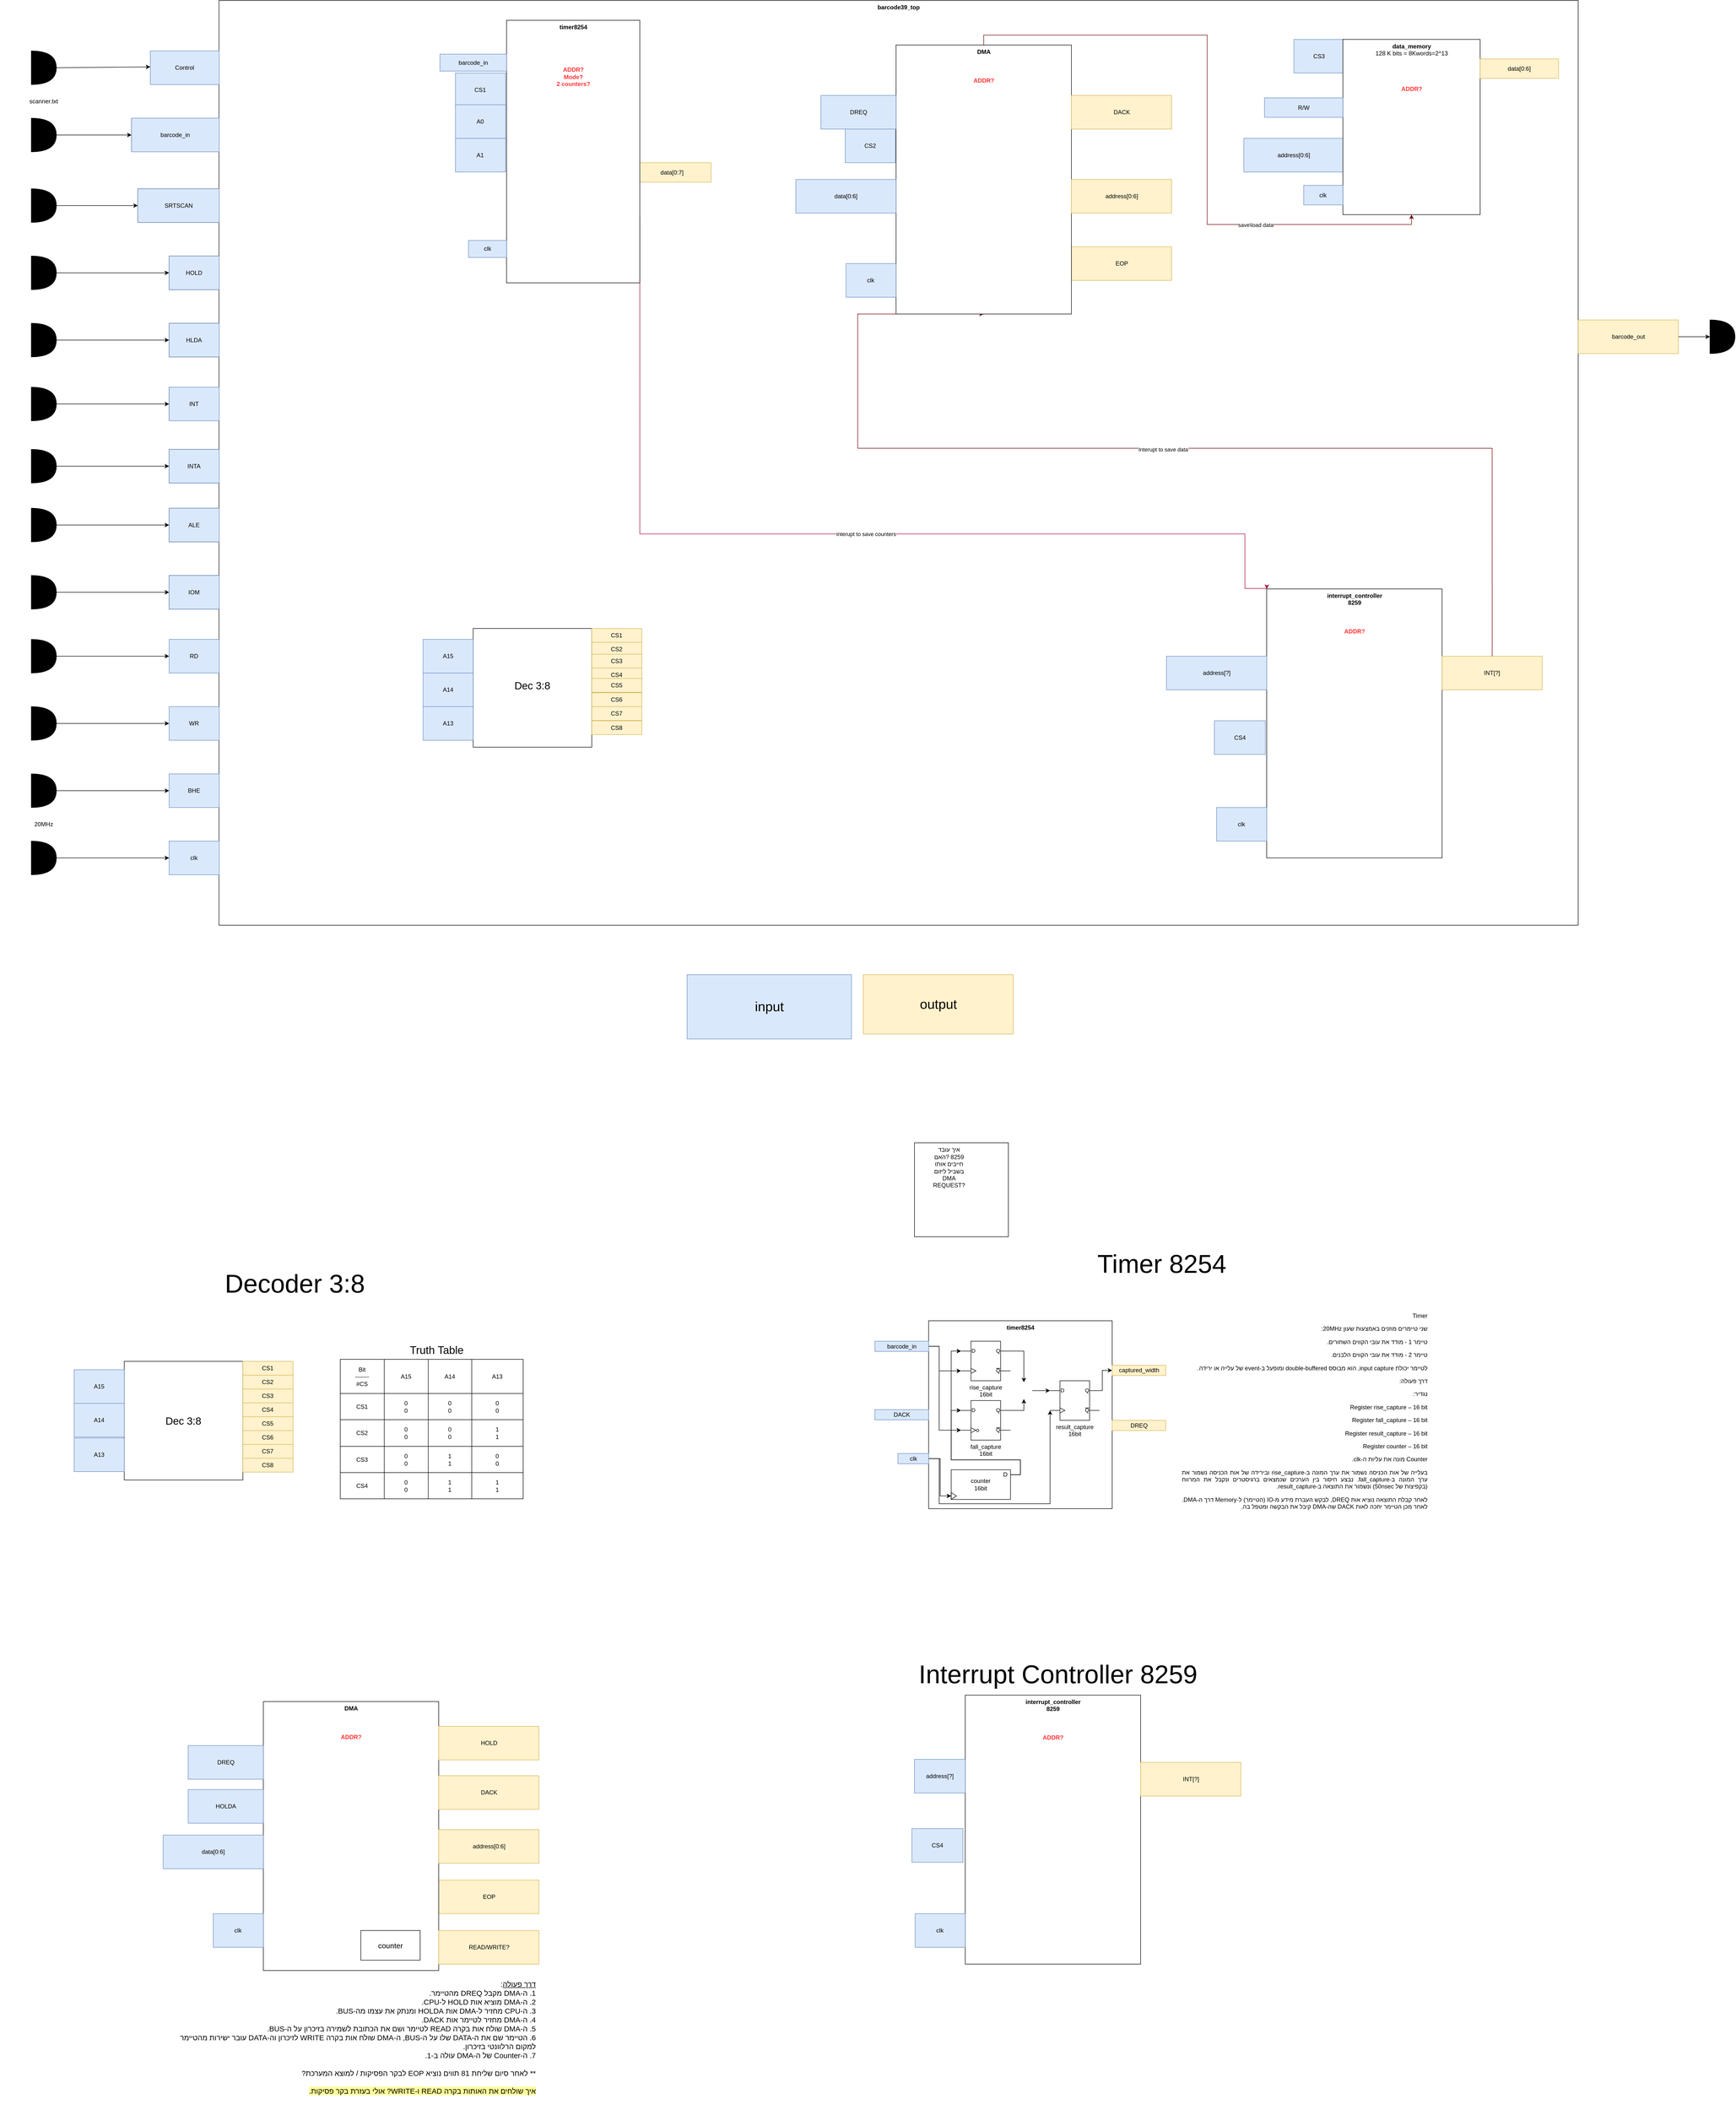 <mxfile version="13.6.2" type="github">
  <diagram id="sr-3GxuYP5VsAKT54QnJ" name="Page-1">
    <mxGraphModel dx="4154" dy="896" grid="1" gridSize="10" guides="1" tooltips="1" connect="1" arrows="1" fold="1" page="1" pageScale="1" pageWidth="827" pageHeight="1169" math="0" shadow="0">
      <root>
        <mxCell id="0" />
        <mxCell id="1" parent="0" />
        <mxCell id="xHjcDfsr9aw6__Y6eEqs-103" value="&lt;font style=&quot;font-size: 27px&quot;&gt;input&lt;/font&gt;" style="text;html=1;fillColor=#dae8fc;align=center;verticalAlign=middle;whiteSpace=wrap;rounded=0;strokeColor=#6c8ebf;" parent="1" vertex="1">
          <mxGeometry x="-410" y="2050" width="332.55" height="130" as="geometry" />
        </mxCell>
        <mxCell id="xHjcDfsr9aw6__Y6eEqs-104" value="&lt;font style=&quot;font-size: 27px&quot;&gt;output&lt;/font&gt;" style="text;html=1;fillColor=#fff2cc;align=center;verticalAlign=middle;whiteSpace=wrap;rounded=0;strokeColor=#d6b656;" parent="1" vertex="1">
          <mxGeometry x="-53.45" y="2050" width="303.45" height="120" as="geometry" />
        </mxCell>
        <mxCell id="S_B7QNclUZxdUbmDJZpe-26" value="" style="whiteSpace=wrap;html=1;aspect=fixed;fontColor=#000000;" parent="1" vertex="1">
          <mxGeometry x="50" y="2390" width="190" height="190" as="geometry" />
        </mxCell>
        <mxCell id="S_B7QNclUZxdUbmDJZpe-27" value="איך עובד 8259 ?האם חייבים אותו בשביל ליזום DMA REQUEST?&lt;div style=&quot;direction: rtl&quot;&gt;&lt;/div&gt;" style="text;html=1;strokeColor=none;fillColor=none;align=center;verticalAlign=middle;whiteSpace=wrap;rounded=0;fontColor=#000000;" parent="1" vertex="1">
          <mxGeometry x="100" y="2430" width="40" height="20" as="geometry" />
        </mxCell>
        <mxCell id="Gu8px9o6fS-VS5buvkAd-17" value="timer8254&lt;font color=&quot;#ff3333&quot;&gt;&lt;br&gt;&lt;/font&gt;" style="rounded=0;whiteSpace=wrap;html=1;verticalAlign=top;fontStyle=1" parent="1" vertex="1">
          <mxGeometry x="78.62" y="2750" width="371.38" height="380" as="geometry" />
        </mxCell>
        <mxCell id="Gu8px9o6fS-VS5buvkAd-64" style="edgeStyle=orthogonalEdgeStyle;rounded=0;orthogonalLoop=1;jettySize=auto;html=1;entryX=0;entryY=0.5;entryDx=0;entryDy=0;" parent="1" source="Gu8px9o6fS-VS5buvkAd-18" target="Gu8px9o6fS-VS5buvkAd-56" edge="1">
          <mxGeometry relative="1" as="geometry">
            <Array as="points">
              <mxPoint x="102" y="3029" />
              <mxPoint x="102" y="3104" />
            </Array>
          </mxGeometry>
        </mxCell>
        <mxCell id="Gu8px9o6fS-VS5buvkAd-65" style="edgeStyle=orthogonalEdgeStyle;rounded=0;orthogonalLoop=1;jettySize=auto;html=1;entryX=0;entryY=0.75;entryDx=0;entryDy=0;entryPerimeter=0;" parent="1" source="Gu8px9o6fS-VS5buvkAd-18" target="Gu8px9o6fS-VS5buvkAd-45" edge="1">
          <mxGeometry relative="1" as="geometry">
            <Array as="points">
              <mxPoint x="100" y="3029" />
              <mxPoint x="100" y="3120" />
              <mxPoint x="324" y="3120" />
            </Array>
          </mxGeometry>
        </mxCell>
        <mxCell id="Gu8px9o6fS-VS5buvkAd-18" value="clk" style="text;html=1;fillColor=#dae8fc;align=center;verticalAlign=middle;whiteSpace=wrap;rounded=0;strokeColor=#6c8ebf;" parent="1" vertex="1">
          <mxGeometry x="16.552" y="3018.387" width="62.069" height="20.645" as="geometry" />
        </mxCell>
        <mxCell id="Gu8px9o6fS-VS5buvkAd-62" style="edgeStyle=orthogonalEdgeStyle;rounded=0;orthogonalLoop=1;jettySize=auto;html=1;entryX=0;entryY=0.75;entryDx=0;entryDy=0;entryPerimeter=0;" parent="1" source="Gu8px9o6fS-VS5buvkAd-19" target="Gu8px9o6fS-VS5buvkAd-42" edge="1">
          <mxGeometry relative="1" as="geometry">
            <Array as="points">
              <mxPoint x="100" y="2802" />
              <mxPoint x="100" y="2851" />
            </Array>
          </mxGeometry>
        </mxCell>
        <mxCell id="Gu8px9o6fS-VS5buvkAd-63" style="edgeStyle=orthogonalEdgeStyle;rounded=0;orthogonalLoop=1;jettySize=auto;html=1;entryX=0;entryY=0.75;entryDx=0;entryDy=0;entryPerimeter=0;" parent="1" source="Gu8px9o6fS-VS5buvkAd-19" target="Gu8px9o6fS-VS5buvkAd-43" edge="1">
          <mxGeometry relative="1" as="geometry">
            <Array as="points">
              <mxPoint x="100" y="2802" />
              <mxPoint x="100" y="2971" />
            </Array>
          </mxGeometry>
        </mxCell>
        <mxCell id="Gu8px9o6fS-VS5buvkAd-19" value="barcode_in" style="text;html=1;fillColor=#dae8fc;align=center;verticalAlign=middle;whiteSpace=wrap;rounded=0;strokeColor=#6c8ebf;" parent="1" vertex="1">
          <mxGeometry x="-30" y="2791.29" width="108.621" height="20.645" as="geometry" />
        </mxCell>
        <mxCell id="Gu8px9o6fS-VS5buvkAd-60" value="" style="group" parent="1" vertex="1" connectable="0">
          <mxGeometry x="124.31" y="2791.29" width="313.69" height="320" as="geometry" />
        </mxCell>
        <mxCell id="Gu8px9o6fS-VS5buvkAd-42" value="rise_capture&lt;br&gt;16bit" style="verticalLabelPosition=bottom;shadow=0;dashed=0;align=center;html=1;verticalAlign=top;shape=mxgraph.electrical.logic_gates.d_type_flip-flop;fillColor=none;" parent="Gu8px9o6fS-VS5buvkAd-60" vertex="1">
          <mxGeometry x="20" width="100" height="80" as="geometry" />
        </mxCell>
        <mxCell id="Gu8px9o6fS-VS5buvkAd-43" value="fall_capture&lt;br&gt;16bit" style="verticalLabelPosition=bottom;shadow=0;dashed=0;align=center;html=1;verticalAlign=top;shape=mxgraph.electrical.logic_gates.d_type_flip-flop;fillColor=none;" parent="Gu8px9o6fS-VS5buvkAd-60" vertex="1">
          <mxGeometry x="20" y="120" width="100" height="80" as="geometry" />
        </mxCell>
        <mxCell id="Gu8px9o6fS-VS5buvkAd-51" style="edgeStyle=orthogonalEdgeStyle;rounded=0;orthogonalLoop=1;jettySize=auto;html=1;exitX=1;exitY=0.25;exitDx=0;exitDy=0;exitPerimeter=0;entryX=0;entryY=0.25;entryDx=0;entryDy=0;entryPerimeter=0;" parent="Gu8px9o6fS-VS5buvkAd-60" target="Gu8px9o6fS-VS5buvkAd-42" edge="1">
          <mxGeometry relative="1" as="geometry">
            <mxPoint x="120" y="270" as="sourcePoint" />
            <Array as="points">
              <mxPoint x="140" y="270" />
              <mxPoint x="140" y="240" />
              <mxPoint y="240" />
              <mxPoint y="20" />
            </Array>
          </mxGeometry>
        </mxCell>
        <mxCell id="Gu8px9o6fS-VS5buvkAd-53" style="edgeStyle=orthogonalEdgeStyle;rounded=0;orthogonalLoop=1;jettySize=auto;html=1;exitX=1;exitY=0.25;exitDx=0;exitDy=0;exitPerimeter=0;entryX=0;entryY=0.25;entryDx=0;entryDy=0;entryPerimeter=0;" parent="Gu8px9o6fS-VS5buvkAd-60" target="Gu8px9o6fS-VS5buvkAd-43" edge="1">
          <mxGeometry relative="1" as="geometry">
            <mxPoint x="120" y="270" as="sourcePoint" />
            <Array as="points">
              <mxPoint x="140" y="270" />
              <mxPoint x="140" y="240" />
              <mxPoint y="240" />
              <mxPoint y="140" />
            </Array>
          </mxGeometry>
        </mxCell>
        <mxCell id="Gu8px9o6fS-VS5buvkAd-45" value="result_capture&lt;br&gt;16bit" style="verticalLabelPosition=bottom;shadow=0;dashed=0;align=center;html=1;verticalAlign=top;shape=mxgraph.electrical.logic_gates.d_type_flip-flop;fillColor=none;" parent="Gu8px9o6fS-VS5buvkAd-60" vertex="1">
          <mxGeometry x="200" y="80" width="100" height="80" as="geometry" />
        </mxCell>
        <mxCell id="Gu8px9o6fS-VS5buvkAd-50" style="edgeStyle=orthogonalEdgeStyle;rounded=0;orthogonalLoop=1;jettySize=auto;html=1;entryX=0;entryY=0.25;entryDx=0;entryDy=0;entryPerimeter=0;" parent="Gu8px9o6fS-VS5buvkAd-60" source="Gu8px9o6fS-VS5buvkAd-47" target="Gu8px9o6fS-VS5buvkAd-45" edge="1">
          <mxGeometry relative="1" as="geometry" />
        </mxCell>
        <mxCell id="Gu8px9o6fS-VS5buvkAd-47" value="" style="shape=image;html=1;verticalAlign=top;verticalLabelPosition=bottom;labelBackgroundColor=#ffffff;imageAspect=0;aspect=fixed;image=https://cdn4.iconfinder.com/data/icons/ionicons/512/icon-ios7-minus-outline-128.png;fillColor=none;" parent="Gu8px9o6fS-VS5buvkAd-60" vertex="1">
          <mxGeometry x="130" y="83" width="34" height="34" as="geometry" />
        </mxCell>
        <mxCell id="Gu8px9o6fS-VS5buvkAd-48" style="edgeStyle=orthogonalEdgeStyle;rounded=0;orthogonalLoop=1;jettySize=auto;html=1;exitX=1;exitY=0.25;exitDx=0;exitDy=0;exitPerimeter=0;" parent="Gu8px9o6fS-VS5buvkAd-60" source="Gu8px9o6fS-VS5buvkAd-42" target="Gu8px9o6fS-VS5buvkAd-47" edge="1">
          <mxGeometry relative="1" as="geometry" />
        </mxCell>
        <mxCell id="Gu8px9o6fS-VS5buvkAd-49" style="edgeStyle=orthogonalEdgeStyle;rounded=0;orthogonalLoop=1;jettySize=auto;html=1;exitX=1;exitY=0.25;exitDx=0;exitDy=0;exitPerimeter=0;entryX=0.5;entryY=1;entryDx=0;entryDy=0;" parent="Gu8px9o6fS-VS5buvkAd-60" source="Gu8px9o6fS-VS5buvkAd-43" target="Gu8px9o6fS-VS5buvkAd-47" edge="1">
          <mxGeometry relative="1" as="geometry" />
        </mxCell>
        <mxCell id="Gu8px9o6fS-VS5buvkAd-54" value="counter&lt;br&gt;16bit" style="rounded=0;whiteSpace=wrap;html=1;fillColor=none;" parent="Gu8px9o6fS-VS5buvkAd-60" vertex="1">
          <mxGeometry y="260" width="120" height="60" as="geometry" />
        </mxCell>
        <mxCell id="Gu8px9o6fS-VS5buvkAd-55" value="D" style="text;html=1;strokeColor=none;fillColor=none;align=center;verticalAlign=middle;whiteSpace=wrap;rounded=0;" parent="Gu8px9o6fS-VS5buvkAd-60" vertex="1">
          <mxGeometry x="100" y="260" width="20" height="20" as="geometry" />
        </mxCell>
        <mxCell id="Gu8px9o6fS-VS5buvkAd-56" value="" style="triangle;whiteSpace=wrap;html=1;fillColor=none;" parent="Gu8px9o6fS-VS5buvkAd-60" vertex="1">
          <mxGeometry y="305.85" width="10.61" height="14.15" as="geometry" />
        </mxCell>
        <mxCell id="Gu8px9o6fS-VS5buvkAd-59" value="" style="ellipse;whiteSpace=wrap;html=1;aspect=fixed;fillColor=none;" parent="Gu8px9o6fS-VS5buvkAd-60" vertex="1">
          <mxGeometry x="51" y="178" width="5" height="5" as="geometry" />
        </mxCell>
        <mxCell id="Gu8px9o6fS-VS5buvkAd-71" value="" style="shape=image;html=1;verticalAlign=top;verticalLabelPosition=bottom;labelBackgroundColor=#ffffff;imageAspect=0;aspect=fixed;image=https://cdn3.iconfinder.com/data/icons/virtual-notebook/16/button_close-128.png;fillColor=none;" parent="Gu8px9o6fS-VS5buvkAd-60" vertex="1">
          <mxGeometry x="112" y="171.5" width="18" height="18" as="geometry" />
        </mxCell>
        <mxCell id="Gu8px9o6fS-VS5buvkAd-73" value="" style="shape=image;html=1;verticalAlign=top;verticalLabelPosition=bottom;labelBackgroundColor=#ffffff;imageAspect=0;aspect=fixed;image=https://cdn3.iconfinder.com/data/icons/virtual-notebook/16/button_close-128.png;fillColor=none;" parent="Gu8px9o6fS-VS5buvkAd-60" vertex="1">
          <mxGeometry x="293.69" y="131.71" width="18" height="18" as="geometry" />
        </mxCell>
        <mxCell id="Gu8px9o6fS-VS5buvkAd-66" value="captured_width" style="text;html=1;fillColor=#fff2cc;align=center;verticalAlign=middle;whiteSpace=wrap;rounded=0;strokeColor=#d6b656;" parent="1" vertex="1">
          <mxGeometry x="450" y="2840.0" width="108.621" height="20.645" as="geometry" />
        </mxCell>
        <mxCell id="Gu8px9o6fS-VS5buvkAd-67" style="edgeStyle=orthogonalEdgeStyle;rounded=0;orthogonalLoop=1;jettySize=auto;html=1;exitX=1;exitY=0.25;exitDx=0;exitDy=0;exitPerimeter=0;entryX=0;entryY=0.5;entryDx=0;entryDy=0;" parent="1" source="Gu8px9o6fS-VS5buvkAd-45" target="Gu8px9o6fS-VS5buvkAd-66" edge="1">
          <mxGeometry relative="1" as="geometry">
            <Array as="points">
              <mxPoint x="430" y="2891" />
              <mxPoint x="430" y="2851" />
            </Array>
          </mxGeometry>
        </mxCell>
        <mxCell id="Gu8px9o6fS-VS5buvkAd-68" value="DREQ" style="text;html=1;fillColor=#fff2cc;align=center;verticalAlign=middle;whiteSpace=wrap;rounded=0;strokeColor=#d6b656;" parent="1" vertex="1">
          <mxGeometry x="450" y="2951.29" width="108.621" height="20.645" as="geometry" />
        </mxCell>
        <mxCell id="Gu8px9o6fS-VS5buvkAd-69" value="DACK" style="text;html=1;fillColor=#dae8fc;align=center;verticalAlign=middle;whiteSpace=wrap;rounded=0;strokeColor=#6c8ebf;" parent="1" vertex="1">
          <mxGeometry x="-30" y="2929.68" width="108.621" height="20.645" as="geometry" />
        </mxCell>
        <mxCell id="Gu8px9o6fS-VS5buvkAd-70" value="&lt;p class=&quot;MsoNormal&quot; dir=&quot;RTL&quot; style=&quot;text-align: justify&quot;&gt;&lt;font face=&quot;arial, sans-serif&quot;&gt;Timer&lt;/font&gt;&lt;/p&gt;&lt;p class=&quot;MsoNormal&quot; dir=&quot;RTL&quot; style=&quot;text-align: justify&quot;&gt;&lt;font face=&quot;arial, sans-serif&quot;&gt;שני טיימרים מוזנים באמצעות שעון 20MHz:&lt;/font&gt;&lt;/p&gt;&lt;p class=&quot;MsoNormal&quot; dir=&quot;RTL&quot; style=&quot;text-align: justify&quot;&gt;&lt;font face=&quot;arial, sans-serif&quot;&gt;&lt;span&gt; &lt;/span&gt;טיימר 1 - מודד את עובי הקווים השחורים.&lt;/font&gt;&lt;/p&gt;&lt;p class=&quot;MsoNormal&quot; dir=&quot;RTL&quot; style=&quot;text-align: justify&quot;&gt;&lt;font face=&quot;arial, sans-serif&quot;&gt;&lt;span&gt; &lt;/span&gt;טיימר 2 - מודד את עובי הקווים הלבנים.&lt;/font&gt;&lt;/p&gt;&lt;p class=&quot;MsoNormal&quot; dir=&quot;RTL&quot; style=&quot;text-align: justify&quot;&gt;&lt;font face=&quot;arial, sans-serif&quot;&gt;לטיימר יכולת input capture, הוא מבוסס double-buffered ומופעל ב-event של עלייה או ירידה.&lt;/font&gt;&lt;/p&gt;&lt;p class=&quot;MsoNormal&quot; dir=&quot;RTL&quot; style=&quot;text-align: justify&quot;&gt;&lt;font face=&quot;arial, sans-serif&quot;&gt;דרך פעולה:&lt;/font&gt;&lt;/p&gt;&lt;p class=&quot;MsoNormal&quot; dir=&quot;RTL&quot; style=&quot;text-align: justify&quot;&gt;&lt;font face=&quot;arial, sans-serif&quot;&gt;נגדיר:&lt;/font&gt;&lt;/p&gt;&lt;p class=&quot;MsoNormal&quot; dir=&quot;RTL&quot; style=&quot;text-align: justify&quot;&gt;&lt;font face=&quot;arial, sans-serif&quot;&gt;Register rise_capture – 16 bit&lt;/font&gt;&lt;/p&gt;&lt;p class=&quot;MsoNormal&quot; dir=&quot;RTL&quot; style=&quot;text-align: justify&quot;&gt;&lt;font face=&quot;arial, sans-serif&quot;&gt;Register fall_capture – 16 bit&lt;/font&gt;&lt;/p&gt;&lt;p class=&quot;MsoNormal&quot; dir=&quot;RTL&quot; style=&quot;text-align: justify&quot;&gt;&lt;font face=&quot;arial, sans-serif&quot;&gt;Register result_capture – 16 bit&lt;/font&gt;&lt;/p&gt;&lt;p class=&quot;MsoNormal&quot; dir=&quot;RTL&quot; style=&quot;text-align: justify&quot;&gt;&lt;font face=&quot;arial, sans-serif&quot;&gt;Register counter – 16 bit&lt;/font&gt;&lt;/p&gt;&lt;p class=&quot;MsoNormal&quot; dir=&quot;RTL&quot; style=&quot;text-align: justify&quot;&gt;&lt;font face=&quot;arial, sans-serif&quot;&gt;Counter מונה את עליות ה-clk.&lt;/font&gt;&lt;/p&gt;&lt;p class=&quot;MsoNormal&quot; dir=&quot;RTL&quot; style=&quot;text-align: justify&quot;&gt;&lt;font face=&quot;arial, sans-serif&quot;&gt;בעלייה של אות הכניסה נשמור את ערך המונה ב-rise_capture ובירידה של אות הכניסה נשמור את ערך המונה ב-fall_capture. נבצע חיסור בין הערכים שנמצאים ברגיסטרים ונקבל את המרווח (בקפיצות של 50nsec) ונשמור את התוצאה ב-result_capture.&lt;/font&gt;&lt;/p&gt;&lt;p class=&quot;MsoNormal&quot; dir=&quot;RTL&quot; style=&quot;text-align: justify&quot;&gt;&lt;font face=&quot;arial, sans-serif&quot;&gt;לאחר קבלת התוצאה נוציא אות DREQ, לבקש העברת מידע מ-IO (הטיימר) ל-Memory דרך ה-DMA. לאחר מכן הטיימר יחכה לאות DACK שה-DMA קיבל את הבקשה ומטפל בה.&lt;/font&gt;&lt;/p&gt;&lt;div style=&quot;text-align: justify&quot;&gt;&lt;br&gt;&lt;/div&gt;" style="text;html=1;strokeColor=none;fillColor=none;align=center;verticalAlign=middle;whiteSpace=wrap;rounded=0;" parent="1" vertex="1">
          <mxGeometry x="590" y="2715" width="499.31" height="450" as="geometry" />
        </mxCell>
        <mxCell id="Gu8px9o6fS-VS5buvkAd-72" value="" style="shape=image;html=1;verticalAlign=top;verticalLabelPosition=bottom;labelBackgroundColor=#ffffff;imageAspect=0;aspect=fixed;image=https://cdn3.iconfinder.com/data/icons/virtual-notebook/16/button_close-128.png;fillColor=none;" parent="1" vertex="1">
          <mxGeometry x="236.31" y="2842.65" width="18" height="18" as="geometry" />
        </mxCell>
        <mxCell id="W6isvj9XwExUdggw7BW9-167" value="" style="whiteSpace=wrap;html=1;aspect=fixed;" parent="1" vertex="1">
          <mxGeometry x="-1548.63" y="2832" width="240" height="240" as="geometry" />
        </mxCell>
        <mxCell id="W6isvj9XwExUdggw7BW9-270" value="&lt;font style=&quot;font-size: 21px&quot;&gt;Dec 3:8&lt;/font&gt;" style="text;html=1;strokeColor=none;fillColor=none;align=center;verticalAlign=middle;whiteSpace=wrap;rounded=0;" parent="1" vertex="1">
          <mxGeometry x="-1473.63" y="2917" width="90" height="70" as="geometry" />
        </mxCell>
        <mxCell id="W6isvj9XwExUdggw7BW9-271" value="A13&lt;br&gt;" style="text;html=1;fillColor=#dae8fc;align=center;verticalAlign=middle;whiteSpace=wrap;rounded=0;strokeColor=#6c8ebf;" parent="1" vertex="1">
          <mxGeometry x="-1650.003" y="2986.998" width="101.372" height="68.0" as="geometry" />
        </mxCell>
        <mxCell id="W6isvj9XwExUdggw7BW9-374" value="A14" style="text;html=1;fillColor=#dae8fc;align=center;verticalAlign=middle;whiteSpace=wrap;rounded=0;strokeColor=#6c8ebf;" parent="1" vertex="1">
          <mxGeometry x="-1650.003" y="2916.998" width="101.372" height="68.0" as="geometry" />
        </mxCell>
        <mxCell id="W6isvj9XwExUdggw7BW9-375" value="A15" style="text;html=1;fillColor=#dae8fc;align=center;verticalAlign=middle;whiteSpace=wrap;rounded=0;strokeColor=#6c8ebf;" parent="1" vertex="1">
          <mxGeometry x="-1650.003" y="2848.998" width="101.372" height="68.0" as="geometry" />
        </mxCell>
        <mxCell id="W6isvj9XwExUdggw7BW9-377" value="CS1" style="text;html=1;fillColor=#fff2cc;align=center;verticalAlign=middle;whiteSpace=wrap;rounded=0;strokeColor=#d6b656;" parent="1" vertex="1">
          <mxGeometry x="-1308.63" y="2832" width="101.37" height="28" as="geometry" />
        </mxCell>
        <mxCell id="W6isvj9XwExUdggw7BW9-378" value="CS2" style="text;html=1;fillColor=#fff2cc;align=center;verticalAlign=middle;whiteSpace=wrap;rounded=0;strokeColor=#d6b656;" parent="1" vertex="1">
          <mxGeometry x="-1308.63" y="2860" width="101.37" height="28" as="geometry" />
        </mxCell>
        <mxCell id="W6isvj9XwExUdggw7BW9-380" value="CS3" style="text;html=1;fillColor=#fff2cc;align=center;verticalAlign=middle;whiteSpace=wrap;rounded=0;strokeColor=#d6b656;" parent="1" vertex="1">
          <mxGeometry x="-1308.63" y="2888" width="101.37" height="28" as="geometry" />
        </mxCell>
        <mxCell id="W6isvj9XwExUdggw7BW9-381" value="CS4" style="text;html=1;fillColor=#fff2cc;align=center;verticalAlign=middle;whiteSpace=wrap;rounded=0;strokeColor=#d6b656;" parent="1" vertex="1">
          <mxGeometry x="-1308.63" y="2916" width="101.37" height="28" as="geometry" />
        </mxCell>
        <mxCell id="W6isvj9XwExUdggw7BW9-386" value="CS5" style="text;html=1;fillColor=#fff2cc;align=center;verticalAlign=middle;whiteSpace=wrap;rounded=0;strokeColor=#d6b656;" parent="1" vertex="1">
          <mxGeometry x="-1308.63" y="2944" width="101.37" height="28" as="geometry" />
        </mxCell>
        <mxCell id="W6isvj9XwExUdggw7BW9-387" value="CS6" style="text;html=1;fillColor=#fff2cc;align=center;verticalAlign=middle;whiteSpace=wrap;rounded=0;strokeColor=#d6b656;" parent="1" vertex="1">
          <mxGeometry x="-1308.63" y="2972" width="101.37" height="28" as="geometry" />
        </mxCell>
        <mxCell id="W6isvj9XwExUdggw7BW9-388" value="CS7" style="text;html=1;fillColor=#fff2cc;align=center;verticalAlign=middle;whiteSpace=wrap;rounded=0;strokeColor=#d6b656;" parent="1" vertex="1">
          <mxGeometry x="-1308.63" y="3000" width="101.37" height="28" as="geometry" />
        </mxCell>
        <mxCell id="W6isvj9XwExUdggw7BW9-389" value="CS8" style="text;html=1;fillColor=#fff2cc;align=center;verticalAlign=middle;whiteSpace=wrap;rounded=0;strokeColor=#d6b656;" parent="1" vertex="1">
          <mxGeometry x="-1308.63" y="3028" width="101.37" height="28" as="geometry" />
        </mxCell>
        <mxCell id="W6isvj9XwExUdggw7BW9-420" value="&lt;font style=&quot;font-size: 22px&quot;&gt;Truth Table&lt;/font&gt;" style="text;html=1;strokeColor=none;fillColor=none;align=center;verticalAlign=middle;whiteSpace=wrap;rounded=0;" parent="1" vertex="1">
          <mxGeometry x="-1149.63" y="2800" width="467" height="20" as="geometry" />
        </mxCell>
        <mxCell id="W6isvj9XwExUdggw7BW9-392" value="" style="shape=table;html=1;whiteSpace=wrap;startSize=0;container=1;collapsible=0;childLayout=tableLayout;" parent="1" vertex="1">
          <mxGeometry x="-1111.63" y="2828" width="370" height="282" as="geometry" />
        </mxCell>
        <mxCell id="W6isvj9XwExUdggw7BW9-393" value="" style="shape=partialRectangle;html=1;whiteSpace=wrap;collapsible=0;dropTarget=0;pointerEvents=0;fillColor=none;top=0;left=0;bottom=0;right=0;points=[[0,0.5],[1,0.5]];portConstraint=eastwest;" parent="W6isvj9XwExUdggw7BW9-392" vertex="1">
          <mxGeometry width="370" height="69" as="geometry" />
        </mxCell>
        <mxCell id="W6isvj9XwExUdggw7BW9-394" value="Bit&lt;br&gt;-------&lt;br&gt;#CS" style="shape=partialRectangle;html=1;whiteSpace=wrap;connectable=0;overflow=hidden;fillColor=none;top=0;left=0;bottom=0;right=0;" parent="W6isvj9XwExUdggw7BW9-393" vertex="1">
          <mxGeometry width="89" height="69" as="geometry" />
        </mxCell>
        <mxCell id="W6isvj9XwExUdggw7BW9-395" value="A15" style="shape=partialRectangle;html=1;whiteSpace=wrap;connectable=0;overflow=hidden;fillColor=none;top=0;left=0;bottom=0;right=0;" parent="W6isvj9XwExUdggw7BW9-393" vertex="1">
          <mxGeometry x="89" width="89" height="69" as="geometry" />
        </mxCell>
        <mxCell id="W6isvj9XwExUdggw7BW9-396" value="A14" style="shape=partialRectangle;html=1;whiteSpace=wrap;connectable=0;overflow=hidden;fillColor=none;top=0;left=0;bottom=0;right=0;" parent="W6isvj9XwExUdggw7BW9-393" vertex="1">
          <mxGeometry x="178" width="88" height="69" as="geometry" />
        </mxCell>
        <mxCell id="W6isvj9XwExUdggw7BW9-397" value="A13" style="shape=partialRectangle;html=1;whiteSpace=wrap;connectable=0;overflow=hidden;fillColor=none;top=0;left=0;bottom=0;right=0;" parent="W6isvj9XwExUdggw7BW9-393" vertex="1">
          <mxGeometry x="266" width="104" height="69" as="geometry" />
        </mxCell>
        <mxCell id="W6isvj9XwExUdggw7BW9-398" value="" style="shape=partialRectangle;html=1;whiteSpace=wrap;collapsible=0;dropTarget=0;pointerEvents=0;fillColor=none;top=0;left=0;bottom=0;right=0;points=[[0,0.5],[1,0.5]];portConstraint=eastwest;" parent="W6isvj9XwExUdggw7BW9-392" vertex="1">
          <mxGeometry y="69" width="370" height="53" as="geometry" />
        </mxCell>
        <mxCell id="W6isvj9XwExUdggw7BW9-399" value="CS1" style="shape=partialRectangle;html=1;whiteSpace=wrap;connectable=0;overflow=hidden;fillColor=none;top=0;left=0;bottom=0;right=0;" parent="W6isvj9XwExUdggw7BW9-398" vertex="1">
          <mxGeometry width="89" height="53" as="geometry" />
        </mxCell>
        <mxCell id="W6isvj9XwExUdggw7BW9-400" value="0&lt;br&gt;0" style="shape=partialRectangle;html=1;whiteSpace=wrap;connectable=0;overflow=hidden;fillColor=none;top=0;left=0;bottom=0;right=0;" parent="W6isvj9XwExUdggw7BW9-398" vertex="1">
          <mxGeometry x="89" width="89" height="53" as="geometry" />
        </mxCell>
        <mxCell id="W6isvj9XwExUdggw7BW9-401" value="0&lt;br&gt;0" style="shape=partialRectangle;html=1;whiteSpace=wrap;connectable=0;overflow=hidden;fillColor=none;top=0;left=0;bottom=0;right=0;" parent="W6isvj9XwExUdggw7BW9-398" vertex="1">
          <mxGeometry x="178" width="88" height="53" as="geometry" />
        </mxCell>
        <mxCell id="W6isvj9XwExUdggw7BW9-402" value="0&lt;br&gt;0" style="shape=partialRectangle;html=1;whiteSpace=wrap;connectable=0;overflow=hidden;fillColor=none;top=0;left=0;bottom=0;right=0;" parent="W6isvj9XwExUdggw7BW9-398" vertex="1">
          <mxGeometry x="266" width="104" height="53" as="geometry" />
        </mxCell>
        <mxCell id="W6isvj9XwExUdggw7BW9-403" value="" style="shape=partialRectangle;html=1;whiteSpace=wrap;collapsible=0;dropTarget=0;pointerEvents=0;fillColor=none;top=0;left=0;bottom=0;right=0;points=[[0,0.5],[1,0.5]];portConstraint=eastwest;" parent="W6isvj9XwExUdggw7BW9-392" vertex="1">
          <mxGeometry y="122" width="370" height="54" as="geometry" />
        </mxCell>
        <mxCell id="W6isvj9XwExUdggw7BW9-404" value="CS2" style="shape=partialRectangle;html=1;whiteSpace=wrap;connectable=0;overflow=hidden;fillColor=none;top=0;left=0;bottom=0;right=0;" parent="W6isvj9XwExUdggw7BW9-403" vertex="1">
          <mxGeometry width="89" height="54" as="geometry" />
        </mxCell>
        <mxCell id="W6isvj9XwExUdggw7BW9-405" value="0&lt;br&gt;0" style="shape=partialRectangle;html=1;whiteSpace=wrap;connectable=0;overflow=hidden;fillColor=none;top=0;left=0;bottom=0;right=0;" parent="W6isvj9XwExUdggw7BW9-403" vertex="1">
          <mxGeometry x="89" width="89" height="54" as="geometry" />
        </mxCell>
        <mxCell id="W6isvj9XwExUdggw7BW9-406" value="0&lt;br&gt;0" style="shape=partialRectangle;html=1;whiteSpace=wrap;connectable=0;overflow=hidden;fillColor=none;top=0;left=0;bottom=0;right=0;" parent="W6isvj9XwExUdggw7BW9-403" vertex="1">
          <mxGeometry x="178" width="88" height="54" as="geometry" />
        </mxCell>
        <mxCell id="W6isvj9XwExUdggw7BW9-407" value="1&lt;br&gt;1" style="shape=partialRectangle;html=1;whiteSpace=wrap;connectable=0;overflow=hidden;fillColor=none;top=0;left=0;bottom=0;right=0;" parent="W6isvj9XwExUdggw7BW9-403" vertex="1">
          <mxGeometry x="266" width="104" height="54" as="geometry" />
        </mxCell>
        <mxCell id="W6isvj9XwExUdggw7BW9-408" value="" style="shape=partialRectangle;html=1;whiteSpace=wrap;collapsible=0;dropTarget=0;pointerEvents=0;fillColor=none;top=0;left=0;bottom=0;right=0;points=[[0,0.5],[1,0.5]];portConstraint=eastwest;" parent="W6isvj9XwExUdggw7BW9-392" vertex="1">
          <mxGeometry y="176" width="370" height="53" as="geometry" />
        </mxCell>
        <mxCell id="W6isvj9XwExUdggw7BW9-409" value="CS3" style="shape=partialRectangle;html=1;whiteSpace=wrap;connectable=0;overflow=hidden;fillColor=none;top=0;left=0;bottom=0;right=0;" parent="W6isvj9XwExUdggw7BW9-408" vertex="1">
          <mxGeometry width="89" height="53" as="geometry" />
        </mxCell>
        <mxCell id="W6isvj9XwExUdggw7BW9-410" value="0&lt;br&gt;0" style="shape=partialRectangle;html=1;whiteSpace=wrap;connectable=0;overflow=hidden;fillColor=none;top=0;left=0;bottom=0;right=0;" parent="W6isvj9XwExUdggw7BW9-408" vertex="1">
          <mxGeometry x="89" width="89" height="53" as="geometry" />
        </mxCell>
        <mxCell id="W6isvj9XwExUdggw7BW9-411" value="1&lt;br&gt;1" style="shape=partialRectangle;html=1;whiteSpace=wrap;connectable=0;overflow=hidden;fillColor=none;top=0;left=0;bottom=0;right=0;" parent="W6isvj9XwExUdggw7BW9-408" vertex="1">
          <mxGeometry x="178" width="88" height="53" as="geometry" />
        </mxCell>
        <mxCell id="W6isvj9XwExUdggw7BW9-412" value="0&lt;br&gt;0" style="shape=partialRectangle;html=1;whiteSpace=wrap;connectable=0;overflow=hidden;fillColor=none;top=0;left=0;bottom=0;right=0;" parent="W6isvj9XwExUdggw7BW9-408" vertex="1">
          <mxGeometry x="266" width="104" height="53" as="geometry" />
        </mxCell>
        <mxCell id="W6isvj9XwExUdggw7BW9-413" value="" style="shape=partialRectangle;html=1;whiteSpace=wrap;collapsible=0;dropTarget=0;pointerEvents=0;fillColor=none;top=0;left=0;bottom=0;right=0;points=[[0,0.5],[1,0.5]];portConstraint=eastwest;" parent="W6isvj9XwExUdggw7BW9-392" vertex="1">
          <mxGeometry y="229" width="370" height="53" as="geometry" />
        </mxCell>
        <mxCell id="W6isvj9XwExUdggw7BW9-414" value="CS4" style="shape=partialRectangle;html=1;whiteSpace=wrap;connectable=0;overflow=hidden;fillColor=none;top=0;left=0;bottom=0;right=0;" parent="W6isvj9XwExUdggw7BW9-413" vertex="1">
          <mxGeometry width="89" height="53" as="geometry" />
        </mxCell>
        <mxCell id="W6isvj9XwExUdggw7BW9-415" value="0&lt;br&gt;0" style="shape=partialRectangle;html=1;whiteSpace=wrap;connectable=0;overflow=hidden;fillColor=none;top=0;left=0;bottom=0;right=0;" parent="W6isvj9XwExUdggw7BW9-413" vertex="1">
          <mxGeometry x="89" width="89" height="53" as="geometry" />
        </mxCell>
        <mxCell id="W6isvj9XwExUdggw7BW9-416" value="1&lt;br&gt;1" style="shape=partialRectangle;html=1;whiteSpace=wrap;connectable=0;overflow=hidden;fillColor=none;top=0;left=0;bottom=0;right=0;" parent="W6isvj9XwExUdggw7BW9-413" vertex="1">
          <mxGeometry x="178" width="88" height="53" as="geometry" />
        </mxCell>
        <mxCell id="W6isvj9XwExUdggw7BW9-417" value="1&lt;br&gt;1" style="shape=partialRectangle;html=1;whiteSpace=wrap;connectable=0;overflow=hidden;fillColor=none;top=0;left=0;bottom=0;right=0;" parent="W6isvj9XwExUdggw7BW9-413" vertex="1">
          <mxGeometry x="266" width="104" height="53" as="geometry" />
        </mxCell>
        <mxCell id="W6isvj9XwExUdggw7BW9-422" value="&lt;font style=&quot;font-size: 52px&quot;&gt;Decoder 3:8&lt;/font&gt;" style="text;html=1;align=center;verticalAlign=middle;resizable=0;points=[];autosize=1;rotation=0;" parent="1" vertex="1">
          <mxGeometry x="-1353.63" y="2660" width="300" height="30" as="geometry" />
        </mxCell>
        <mxCell id="W6isvj9XwExUdggw7BW9-423" value="&lt;font style=&quot;font-size: 52px&quot;&gt;Timer 8254&lt;/font&gt;" style="text;html=1;align=center;verticalAlign=middle;resizable=0;points=[];autosize=1;rotation=0;" parent="1" vertex="1">
          <mxGeometry x="410" y="2620" width="280" height="30" as="geometry" />
        </mxCell>
        <mxCell id="W6isvj9XwExUdggw7BW9-424" value="" style="group" parent="1" vertex="1" connectable="0">
          <mxGeometry x="-49.995" y="3507.003" width="760.289" height="544.0" as="geometry" />
        </mxCell>
        <mxCell id="W6isvj9XwExUdggw7BW9-425" value="interrupt_controller&lt;br&gt;8259&lt;br&gt;&lt;br&gt;&lt;br&gt;&lt;br&gt;&lt;font color=&quot;#ff3333&quot;&gt;ADDR?&lt;/font&gt;" style="rounded=0;whiteSpace=wrap;html=1;verticalAlign=top;fontStyle=1" parent="W6isvj9XwExUdggw7BW9-424" vertex="1">
          <mxGeometry x="202.744" width="354.801" height="544.0" as="geometry" />
        </mxCell>
        <mxCell id="W6isvj9XwExUdggw7BW9-426" value="clk" style="text;html=1;fillColor=#dae8fc;align=center;verticalAlign=middle;whiteSpace=wrap;rounded=0;strokeColor=#6c8ebf;" parent="W6isvj9XwExUdggw7BW9-424" vertex="1">
          <mxGeometry x="101.372" y="442.0" width="101.372" height="68.0" as="geometry" />
        </mxCell>
        <mxCell id="W6isvj9XwExUdggw7BW9-427" value="address[?]" style="text;html=1;fillColor=#dae8fc;align=center;verticalAlign=middle;whiteSpace=wrap;rounded=0;strokeColor=#6c8ebf;" parent="W6isvj9XwExUdggw7BW9-424" vertex="1">
          <mxGeometry x="100" y="130" width="102.74" height="68" as="geometry" />
        </mxCell>
        <mxCell id="W6isvj9XwExUdggw7BW9-428" value="INT[?]" style="text;html=1;fillColor=#fff2cc;align=center;verticalAlign=middle;whiteSpace=wrap;rounded=0;strokeColor=#d6b656;" parent="W6isvj9XwExUdggw7BW9-424" vertex="1">
          <mxGeometry x="557.545" y="136.0" width="202.744" height="68.0" as="geometry" />
        </mxCell>
        <mxCell id="W6isvj9XwExUdggw7BW9-432" value="CS4&lt;br&gt;" style="text;html=1;fillColor=#dae8fc;align=center;verticalAlign=middle;whiteSpace=wrap;rounded=0;strokeColor=#6c8ebf;" parent="W6isvj9XwExUdggw7BW9-424" vertex="1">
          <mxGeometry x="94.745" y="269.997" width="103.24" height="68" as="geometry" />
        </mxCell>
        <mxCell id="W6isvj9XwExUdggw7BW9-431" value="&lt;font style=&quot;font-size: 52px&quot;&gt;Interrupt Controller 8259&lt;/font&gt;" style="text;html=1;align=center;verticalAlign=middle;resizable=0;points=[];autosize=1;rotation=0;" parent="1" vertex="1">
          <mxGeometry x="50" y="3450" width="580" height="30" as="geometry" />
        </mxCell>
        <mxCell id="xHjcDfsr9aw6__Y6eEqs-1" value="&lt;b&gt;barcode39_top&lt;/b&gt;" style="rounded=0;whiteSpace=wrap;html=1;verticalAlign=top;" parent="1" vertex="1">
          <mxGeometry x="-1356.988" y="80" width="2749.711" height="1870.0" as="geometry" />
        </mxCell>
        <mxCell id="xHjcDfsr9aw6__Y6eEqs-2" value="SRTSCAN" style="text;html=1;fillColor=none;align=center;verticalAlign=middle;whiteSpace=wrap;rounded=0;strokeColor=#000000;" parent="1" vertex="1">
          <mxGeometry x="-1521.227" y="460.8" width="164.729" height="68.0" as="geometry" />
        </mxCell>
        <mxCell id="xHjcDfsr9aw6__Y6eEqs-3" value="barcode_in" style="text;html=1;fillColor=none;align=center;verticalAlign=middle;whiteSpace=wrap;rounded=0;strokeColor=#000000;" parent="1" vertex="1">
          <mxGeometry x="-1533.899" y="318.0" width="177.401" height="68.0" as="geometry" />
        </mxCell>
        <mxCell id="xHjcDfsr9aw6__Y6eEqs-4" value="barcode_out" style="text;html=1;align=center;verticalAlign=middle;whiteSpace=wrap;rounded=0;strokeColor=#d6b656;fillColor=#fff2cc;" parent="1" vertex="1">
          <mxGeometry x="1392.719" y="726.0" width="202.744" height="68.0" as="geometry" />
        </mxCell>
        <mxCell id="xHjcDfsr9aw6__Y6eEqs-6" value="" style="endArrow=classic;html=1;entryX=0;entryY=0.5;entryDx=0;entryDy=0;" parent="1" target="xHjcDfsr9aw6__Y6eEqs-2" edge="1">
          <mxGeometry width="50" height="50" relative="1" as="geometry">
            <mxPoint x="-1685.957" y="494.8" as="sourcePoint" />
            <mxPoint x="-570.866" y="528.8" as="targetPoint" />
          </mxGeometry>
        </mxCell>
        <mxCell id="xHjcDfsr9aw6__Y6eEqs-8" value="" style="endArrow=classic;html=1;entryX=0;entryY=0.5;entryDx=0;entryDy=0;" parent="1" target="xHjcDfsr9aw6__Y6eEqs-3" edge="1">
          <mxGeometry width="50" height="50" relative="1" as="geometry">
            <mxPoint x="-1685.957" y="352.0" as="sourcePoint" />
            <mxPoint x="-1331.155" y="658.0" as="targetPoint" />
          </mxGeometry>
        </mxCell>
        <mxCell id="xHjcDfsr9aw6__Y6eEqs-9" value="" style="endArrow=classic;html=1;exitX=1;exitY=0.5;exitDx=0;exitDy=0;" parent="1" source="xHjcDfsr9aw6__Y6eEqs-4" edge="1">
          <mxGeometry width="50" height="50" relative="1" as="geometry">
            <mxPoint x="-748.267" y="794.0" as="sourcePoint" />
            <mxPoint x="1659.314" y="760" as="targetPoint" />
          </mxGeometry>
        </mxCell>
        <mxCell id="xHjcDfsr9aw6__Y6eEqs-10" value="" style="shape=or;whiteSpace=wrap;html=1;strokeColor=#000000;fillColor=#000000;" parent="1" vertex="1">
          <mxGeometry x="-1736.643" y="318.0" width="50.686" height="68.0" as="geometry" />
        </mxCell>
        <mxCell id="xHjcDfsr9aw6__Y6eEqs-11" value="" style="shape=or;whiteSpace=wrap;html=1;strokeColor=#000000;fillColor=#000000;" parent="1" vertex="1">
          <mxGeometry x="-1736.643" y="460.8" width="50.686" height="68.0" as="geometry" />
        </mxCell>
        <mxCell id="xHjcDfsr9aw6__Y6eEqs-12" value="" style="shape=or;whiteSpace=wrap;html=1;strokeColor=#000000;fillColor=#000000;" parent="1" vertex="1">
          <mxGeometry x="1659.314" y="726.0" width="50.686" height="68.0" as="geometry" />
        </mxCell>
        <mxCell id="xHjcDfsr9aw6__Y6eEqs-14" value="scanner.txt" style="text;html=1;strokeColor=none;fillColor=none;align=center;verticalAlign=middle;whiteSpace=wrap;rounded=0;" parent="1" vertex="1">
          <mxGeometry x="-1800" y="250" width="177.401" height="68.0" as="geometry" />
        </mxCell>
        <mxCell id="xHjcDfsr9aw6__Y6eEqs-16" value="clk" style="text;html=1;fillColor=#dae8fc;align=center;verticalAlign=middle;whiteSpace=wrap;rounded=0;strokeColor=#6c8ebf;" parent="1" vertex="1">
          <mxGeometry x="-1457.87" y="1780.0" width="101.372" height="68.0" as="geometry" />
        </mxCell>
        <mxCell id="xHjcDfsr9aw6__Y6eEqs-18" value="" style="endArrow=classic;html=1;entryX=0;entryY=0.5;entryDx=0;entryDy=0;" parent="1" target="xHjcDfsr9aw6__Y6eEqs-16" edge="1">
          <mxGeometry width="50" height="50" relative="1" as="geometry">
            <mxPoint x="-1685.957" y="1814.0" as="sourcePoint" />
            <mxPoint x="-1432.527" y="1338" as="targetPoint" />
          </mxGeometry>
        </mxCell>
        <mxCell id="xHjcDfsr9aw6__Y6eEqs-19" value="" style="shape=or;whiteSpace=wrap;html=1;strokeColor=#000000;fillColor=#000000;" parent="1" vertex="1">
          <mxGeometry x="-1736.643" y="1780.0" width="50.686" height="68.0" as="geometry" />
        </mxCell>
        <mxCell id="xHjcDfsr9aw6__Y6eEqs-20" value="20MHz" style="text;html=1;strokeColor=none;fillColor=none;align=center;verticalAlign=middle;whiteSpace=wrap;rounded=0;" parent="1" vertex="1">
          <mxGeometry x="-1800" y="1712" width="177.401" height="68.0" as="geometry" />
        </mxCell>
        <mxCell id="xHjcDfsr9aw6__Y6eEqs-53" value="" style="group" parent="1" vertex="1" connectable="0">
          <mxGeometry x="559.825" y="1269.993" width="760.289" height="544.0" as="geometry" />
        </mxCell>
        <mxCell id="xHjcDfsr9aw6__Y6eEqs-46" value="interrupt_controller&lt;br&gt;8259&lt;br&gt;&lt;br&gt;&lt;br&gt;&lt;br&gt;&lt;font color=&quot;#ff3333&quot;&gt;ADDR?&lt;/font&gt;" style="rounded=0;whiteSpace=wrap;html=1;verticalAlign=top;fontStyle=1" parent="xHjcDfsr9aw6__Y6eEqs-53" vertex="1">
          <mxGeometry x="202.744" width="354.801" height="544.0" as="geometry" />
        </mxCell>
        <mxCell id="xHjcDfsr9aw6__Y6eEqs-49" value="clk" style="text;html=1;fillColor=#dae8fc;align=center;verticalAlign=middle;whiteSpace=wrap;rounded=0;strokeColor=#6c8ebf;" parent="xHjcDfsr9aw6__Y6eEqs-53" vertex="1">
          <mxGeometry x="101.372" y="442.0" width="101.372" height="68.0" as="geometry" />
        </mxCell>
        <mxCell id="xHjcDfsr9aw6__Y6eEqs-50" value="address[?]" style="text;html=1;fillColor=#dae8fc;align=center;verticalAlign=middle;whiteSpace=wrap;rounded=0;strokeColor=#6c8ebf;" parent="xHjcDfsr9aw6__Y6eEqs-53" vertex="1">
          <mxGeometry y="136.0" width="202.744" height="68.0" as="geometry" />
        </mxCell>
        <mxCell id="xHjcDfsr9aw6__Y6eEqs-52" value="INT[?]" style="text;html=1;fillColor=#fff2cc;align=center;verticalAlign=middle;whiteSpace=wrap;rounded=0;strokeColor=#d6b656;" parent="xHjcDfsr9aw6__Y6eEqs-53" vertex="1">
          <mxGeometry x="557.545" y="136.0" width="202.744" height="68.0" as="geometry" />
        </mxCell>
        <mxCell id="xHjcDfsr9aw6__Y6eEqs-56" value="HOLD" style="text;html=1;fillColor=none;align=center;verticalAlign=middle;whiteSpace=wrap;rounded=0;strokeColor=#000000;" parent="1" vertex="1">
          <mxGeometry x="-1457.87" y="596.8" width="101.372" height="68.0" as="geometry" />
        </mxCell>
        <mxCell id="xHjcDfsr9aw6__Y6eEqs-57" value="" style="endArrow=classic;html=1;entryX=0;entryY=0.5;entryDx=0;entryDy=0;" parent="1" target="xHjcDfsr9aw6__Y6eEqs-56" edge="1">
          <mxGeometry width="50" height="50" relative="1" as="geometry">
            <mxPoint x="-1685.957" y="630.8" as="sourcePoint" />
            <mxPoint x="-456.823" y="426.8" as="targetPoint" />
          </mxGeometry>
        </mxCell>
        <mxCell id="xHjcDfsr9aw6__Y6eEqs-58" value="" style="shape=or;whiteSpace=wrap;html=1;strokeColor=#000000;fillColor=#000000;" parent="1" vertex="1">
          <mxGeometry x="-1736.643" y="596.8" width="50.686" height="68.0" as="geometry" />
        </mxCell>
        <mxCell id="xHjcDfsr9aw6__Y6eEqs-59" value="HLDA" style="text;html=1;fillColor=none;align=center;verticalAlign=middle;whiteSpace=wrap;rounded=0;strokeColor=#000000;" parent="1" vertex="1">
          <mxGeometry x="-1457.87" y="732.8" width="101.372" height="68.0" as="geometry" />
        </mxCell>
        <mxCell id="xHjcDfsr9aw6__Y6eEqs-60" value="" style="endArrow=classic;html=1;entryX=0;entryY=0.5;entryDx=0;entryDy=0;" parent="1" target="xHjcDfsr9aw6__Y6eEqs-59" edge="1">
          <mxGeometry width="50" height="50" relative="1" as="geometry">
            <mxPoint x="-1685.957" y="766.8" as="sourcePoint" />
            <mxPoint x="-342.78" y="324.8" as="targetPoint" />
          </mxGeometry>
        </mxCell>
        <mxCell id="xHjcDfsr9aw6__Y6eEqs-61" value="" style="shape=or;whiteSpace=wrap;html=1;strokeColor=#000000;fillColor=#000000;" parent="1" vertex="1">
          <mxGeometry x="-1736.643" y="732.8" width="50.686" height="68.0" as="geometry" />
        </mxCell>
        <mxCell id="xHjcDfsr9aw6__Y6eEqs-62" value="INT" style="text;html=1;fillColor=none;align=center;verticalAlign=middle;whiteSpace=wrap;rounded=0;strokeColor=#000000;" parent="1" vertex="1">
          <mxGeometry x="-1457.87" y="862.0" width="101.372" height="68.0" as="geometry" />
        </mxCell>
        <mxCell id="xHjcDfsr9aw6__Y6eEqs-63" value="" style="endArrow=classic;html=1;entryX=0;entryY=0.5;entryDx=0;entryDy=0;" parent="1" target="xHjcDfsr9aw6__Y6eEqs-62" edge="1">
          <mxGeometry width="50" height="50" relative="1" as="geometry">
            <mxPoint x="-1685.957" y="896" as="sourcePoint" />
            <mxPoint x="-342.78" y="454" as="targetPoint" />
          </mxGeometry>
        </mxCell>
        <mxCell id="xHjcDfsr9aw6__Y6eEqs-64" value="" style="shape=or;whiteSpace=wrap;html=1;strokeColor=#000000;fillColor=#000000;" parent="1" vertex="1">
          <mxGeometry x="-1736.643" y="862.0" width="50.686" height="68.0" as="geometry" />
        </mxCell>
        <mxCell id="xHjcDfsr9aw6__Y6eEqs-65" value="INTA" style="text;html=1;fillColor=none;align=center;verticalAlign=middle;whiteSpace=wrap;rounded=0;strokeColor=#000000;" parent="1" vertex="1">
          <mxGeometry x="-1457.87" y="987.8" width="101.372" height="68.0" as="geometry" />
        </mxCell>
        <mxCell id="xHjcDfsr9aw6__Y6eEqs-66" value="" style="endArrow=classic;html=1;entryX=0;entryY=0.5;entryDx=0;entryDy=0;" parent="1" target="xHjcDfsr9aw6__Y6eEqs-65" edge="1">
          <mxGeometry width="50" height="50" relative="1" as="geometry">
            <mxPoint x="-1685.957" y="1021.8" as="sourcePoint" />
            <mxPoint x="-228.736" y="341.8" as="targetPoint" />
          </mxGeometry>
        </mxCell>
        <mxCell id="xHjcDfsr9aw6__Y6eEqs-67" value="" style="shape=or;whiteSpace=wrap;html=1;strokeColor=#000000;fillColor=#000000;" parent="1" vertex="1">
          <mxGeometry x="-1736.643" y="987.8" width="50.686" height="68.0" as="geometry" />
        </mxCell>
        <mxCell id="xHjcDfsr9aw6__Y6eEqs-68" value="ALE" style="text;html=1;fillColor=none;align=center;verticalAlign=middle;whiteSpace=wrap;rounded=0;strokeColor=#000000;" parent="1" vertex="1">
          <mxGeometry x="-1457.87" y="1106.8" width="101.372" height="68.0" as="geometry" />
        </mxCell>
        <mxCell id="xHjcDfsr9aw6__Y6eEqs-69" value="" style="endArrow=classic;html=1;entryX=0;entryY=0.5;entryDx=0;entryDy=0;" parent="1" target="xHjcDfsr9aw6__Y6eEqs-68" edge="1">
          <mxGeometry width="50" height="50" relative="1" as="geometry">
            <mxPoint x="-1685.957" y="1140.8" as="sourcePoint" />
            <mxPoint x="-228.736" y="460.8" as="targetPoint" />
          </mxGeometry>
        </mxCell>
        <mxCell id="xHjcDfsr9aw6__Y6eEqs-70" value="" style="shape=or;whiteSpace=wrap;html=1;strokeColor=#000000;fillColor=#000000;" parent="1" vertex="1">
          <mxGeometry x="-1736.643" y="1106.8" width="50.686" height="68.0" as="geometry" />
        </mxCell>
        <mxCell id="xHjcDfsr9aw6__Y6eEqs-71" value="IOM" style="text;html=1;fillColor=none;align=center;verticalAlign=middle;whiteSpace=wrap;rounded=0;strokeColor=#000000;" parent="1" vertex="1">
          <mxGeometry x="-1457.87" y="1242.8" width="101.372" height="68.0" as="geometry" />
        </mxCell>
        <mxCell id="xHjcDfsr9aw6__Y6eEqs-72" value="" style="endArrow=classic;html=1;entryX=0;entryY=0.5;entryDx=0;entryDy=0;" parent="1" target="xHjcDfsr9aw6__Y6eEqs-71" edge="1">
          <mxGeometry width="50" height="50" relative="1" as="geometry">
            <mxPoint x="-1685.957" y="1276.8" as="sourcePoint" />
            <mxPoint x="-114.693" y="358.8" as="targetPoint" />
          </mxGeometry>
        </mxCell>
        <mxCell id="xHjcDfsr9aw6__Y6eEqs-73" value="" style="shape=or;whiteSpace=wrap;html=1;strokeColor=#000000;fillColor=#000000;" parent="1" vertex="1">
          <mxGeometry x="-1736.643" y="1242.8" width="50.686" height="68.0" as="geometry" />
        </mxCell>
        <mxCell id="xHjcDfsr9aw6__Y6eEqs-83" value="RD" style="text;html=1;fillColor=#dae8fc;align=center;verticalAlign=middle;whiteSpace=wrap;rounded=0;strokeColor=#6c8ebf;" parent="1" vertex="1">
          <mxGeometry x="-1457.87" y="1372.0" width="101.372" height="68.0" as="geometry" />
        </mxCell>
        <mxCell id="xHjcDfsr9aw6__Y6eEqs-84" value="" style="endArrow=classic;html=1;entryX=0;entryY=0.5;entryDx=0;entryDy=0;" parent="1" target="xHjcDfsr9aw6__Y6eEqs-83" edge="1">
          <mxGeometry width="50" height="50" relative="1" as="geometry">
            <mxPoint x="-1685.957" y="1406.0" as="sourcePoint" />
            <mxPoint x="-0.65" y="250" as="targetPoint" />
          </mxGeometry>
        </mxCell>
        <mxCell id="xHjcDfsr9aw6__Y6eEqs-85" value="" style="shape=or;whiteSpace=wrap;html=1;strokeColor=#000000;fillColor=#000000;" parent="1" vertex="1">
          <mxGeometry x="-1736.643" y="1372.0" width="50.686" height="68.0" as="geometry" />
        </mxCell>
        <mxCell id="xHjcDfsr9aw6__Y6eEqs-86" value="WR" style="text;html=1;fillColor=#dae8fc;align=center;verticalAlign=middle;whiteSpace=wrap;rounded=0;strokeColor=#6c8ebf;" parent="1" vertex="1">
          <mxGeometry x="-1457.87" y="1508.0" width="101.372" height="68.0" as="geometry" />
        </mxCell>
        <mxCell id="xHjcDfsr9aw6__Y6eEqs-87" value="" style="endArrow=classic;html=1;entryX=0;entryY=0.5;entryDx=0;entryDy=0;" parent="1" target="xHjcDfsr9aw6__Y6eEqs-86" edge="1">
          <mxGeometry width="50" height="50" relative="1" as="geometry">
            <mxPoint x="-1685.957" y="1542.0" as="sourcePoint" />
            <mxPoint x="113.394" y="148" as="targetPoint" />
          </mxGeometry>
        </mxCell>
        <mxCell id="xHjcDfsr9aw6__Y6eEqs-88" value="" style="shape=or;whiteSpace=wrap;html=1;strokeColor=#000000;fillColor=#000000;" parent="1" vertex="1">
          <mxGeometry x="-1736.643" y="1508.0" width="50.686" height="68.0" as="geometry" />
        </mxCell>
        <mxCell id="xHjcDfsr9aw6__Y6eEqs-89" value="BHE" style="text;html=1;fillColor=#dae8fc;align=center;verticalAlign=middle;whiteSpace=wrap;rounded=0;strokeColor=#6c8ebf;" parent="1" vertex="1">
          <mxGeometry x="-1457.87" y="1644.0" width="101.372" height="68.0" as="geometry" />
        </mxCell>
        <mxCell id="xHjcDfsr9aw6__Y6eEqs-90" value="" style="endArrow=classic;html=1;entryX=0;entryY=0.5;entryDx=0;entryDy=0;" parent="1" target="xHjcDfsr9aw6__Y6eEqs-89" edge="1">
          <mxGeometry width="50" height="50" relative="1" as="geometry">
            <mxPoint x="-1685.957" y="1678.0" as="sourcePoint" />
            <mxPoint x="227.437" y="46.0" as="targetPoint" />
          </mxGeometry>
        </mxCell>
        <mxCell id="xHjcDfsr9aw6__Y6eEqs-91" value="" style="shape=or;whiteSpace=wrap;html=1;strokeColor=#000000;fillColor=#000000;" parent="1" vertex="1">
          <mxGeometry x="-1736.643" y="1644.0" width="50.686" height="68.0" as="geometry" />
        </mxCell>
        <mxCell id="xHjcDfsr9aw6__Y6eEqs-95" value="barcode_in" style="text;html=1;fillColor=#dae8fc;align=center;verticalAlign=middle;whiteSpace=wrap;rounded=0;strokeColor=#6c8ebf;" parent="1" vertex="1">
          <mxGeometry x="-1533.899" y="318.0" width="177.401" height="68.0" as="geometry" />
        </mxCell>
        <mxCell id="xHjcDfsr9aw6__Y6eEqs-96" value="SRTSCAN" style="text;html=1;fillColor=#dae8fc;align=center;verticalAlign=middle;whiteSpace=wrap;rounded=0;strokeColor=#6c8ebf;" parent="1" vertex="1">
          <mxGeometry x="-1521.227" y="460.8" width="164.729" height="68.0" as="geometry" />
        </mxCell>
        <mxCell id="xHjcDfsr9aw6__Y6eEqs-97" value="HOLD" style="text;html=1;fillColor=#dae8fc;align=center;verticalAlign=middle;whiteSpace=wrap;rounded=0;strokeColor=#6c8ebf;" parent="1" vertex="1">
          <mxGeometry x="-1457.87" y="596.8" width="101.372" height="68.0" as="geometry" />
        </mxCell>
        <mxCell id="xHjcDfsr9aw6__Y6eEqs-98" value="HLDA" style="text;html=1;fillColor=#dae8fc;align=center;verticalAlign=middle;whiteSpace=wrap;rounded=0;strokeColor=#6c8ebf;" parent="1" vertex="1">
          <mxGeometry x="-1457.87" y="732.8" width="101.372" height="68.0" as="geometry" />
        </mxCell>
        <mxCell id="xHjcDfsr9aw6__Y6eEqs-99" value="INT" style="text;html=1;fillColor=#dae8fc;align=center;verticalAlign=middle;whiteSpace=wrap;rounded=0;strokeColor=#6c8ebf;" parent="1" vertex="1">
          <mxGeometry x="-1457.87" y="862.0" width="101.372" height="68.0" as="geometry" />
        </mxCell>
        <mxCell id="xHjcDfsr9aw6__Y6eEqs-100" value="INTA" style="text;html=1;fillColor=#dae8fc;align=center;verticalAlign=middle;whiteSpace=wrap;rounded=0;strokeColor=#6c8ebf;" parent="1" vertex="1">
          <mxGeometry x="-1457.87" y="987.8" width="101.372" height="68.0" as="geometry" />
        </mxCell>
        <mxCell id="xHjcDfsr9aw6__Y6eEqs-101" value="ALE" style="text;html=1;fillColor=#dae8fc;align=center;verticalAlign=middle;whiteSpace=wrap;rounded=0;strokeColor=#6c8ebf;" parent="1" vertex="1">
          <mxGeometry x="-1457.87" y="1106.8" width="101.372" height="68.0" as="geometry" />
        </mxCell>
        <mxCell id="xHjcDfsr9aw6__Y6eEqs-102" value="IOM" style="text;html=1;fillColor=#dae8fc;align=center;verticalAlign=middle;whiteSpace=wrap;rounded=0;strokeColor=#6c8ebf;" parent="1" vertex="1">
          <mxGeometry x="-1457.87" y="1242.8" width="101.372" height="68.0" as="geometry" />
        </mxCell>
        <mxCell id="S_B7QNclUZxdUbmDJZpe-1" value="CS1" style="text;html=1;fillColor=#dae8fc;align=center;verticalAlign=middle;whiteSpace=wrap;rounded=0;strokeColor=#6c8ebf;" parent="1" vertex="1">
          <mxGeometry x="-878.633" y="226.73" width="101.372" height="68.0" as="geometry" />
        </mxCell>
        <mxCell id="S_B7QNclUZxdUbmDJZpe-2" value="CS2" style="text;html=1;fillColor=#dae8fc;align=center;verticalAlign=middle;whiteSpace=wrap;rounded=0;strokeColor=#6c8ebf;" parent="1" vertex="1">
          <mxGeometry x="-90.0" y="340.0" width="101.372" height="68.0" as="geometry" />
        </mxCell>
        <mxCell id="S_B7QNclUZxdUbmDJZpe-3" value="CS3" style="text;html=1;fillColor=#dae8fc;align=center;verticalAlign=middle;whiteSpace=wrap;rounded=0;strokeColor=#6c8ebf;" parent="1" vertex="1">
          <mxGeometry x="817.627" y="158.733" width="101.372" height="68.0" as="geometry" />
        </mxCell>
        <mxCell id="S_B7QNclUZxdUbmDJZpe-4" value="CS4&lt;br&gt;" style="text;html=1;fillColor=#dae8fc;align=center;verticalAlign=middle;whiteSpace=wrap;rounded=0;strokeColor=#6c8ebf;" parent="1" vertex="1">
          <mxGeometry x="656.76" y="1536.64" width="103.24" height="68" as="geometry" />
        </mxCell>
        <mxCell id="S_B7QNclUZxdUbmDJZpe-5" value="Control" style="text;html=1;fillColor=#dae8fc;align=center;verticalAlign=middle;whiteSpace=wrap;rounded=0;strokeColor=#6c8ebf;" parent="1" vertex="1">
          <mxGeometry x="-1495.884" y="182" width="139.386" height="68.0" as="geometry" />
        </mxCell>
        <mxCell id="S_B7QNclUZxdUbmDJZpe-6" value="" style="endArrow=classic;html=1;entryX=0;entryY=0.5;entryDx=0;entryDy=0;exitX=1;exitY=0.5;exitDx=0;exitDy=0;exitPerimeter=0;" parent="1" source="S_B7QNclUZxdUbmDJZpe-7" edge="1">
          <mxGeometry width="50" height="50" relative="1" as="geometry">
            <mxPoint x="-1647.942" y="214.3" as="sourcePoint" />
            <mxPoint x="-1495.884" y="214.3" as="targetPoint" />
          </mxGeometry>
        </mxCell>
        <mxCell id="S_B7QNclUZxdUbmDJZpe-7" value="" style="shape=or;whiteSpace=wrap;html=1;strokeColor=#000000;fillColor=#000000;" parent="1" vertex="1">
          <mxGeometry x="-1736.643" y="182" width="50.686" height="68.0" as="geometry" />
        </mxCell>
        <mxCell id="xHjcDfsr9aw6__Y6eEqs-30" value="address[0:6]" style="text;html=1;fillColor=#dae8fc;align=center;verticalAlign=middle;whiteSpace=wrap;rounded=0;strokeColor=#6c8ebf;" parent="1" vertex="1">
          <mxGeometry x="716.255" y="358.793" width="202.744" height="68.0" as="geometry" />
        </mxCell>
        <mxCell id="xHjcDfsr9aw6__Y6eEqs-37" value="" style="group" parent="1" vertex="1" connectable="0">
          <mxGeometry x="758.136" y="158.737" width="594.915" height="354.316" as="geometry" />
        </mxCell>
        <mxCell id="xHjcDfsr9aw6__Y6eEqs-26" value="data_memory&lt;br&gt;&lt;span style=&quot;font-weight: normal&quot;&gt;128 K bits = 8Kwords=2^13&lt;br&gt;&lt;br&gt;&lt;br&gt;&lt;br&gt;&lt;br&gt;&lt;/span&gt;&lt;font color=&quot;#ff3333&quot;&gt;ADDR?&lt;/font&gt;&lt;span style=&quot;font-weight: normal&quot;&gt;&lt;br&gt;&lt;/span&gt;" style="rounded=0;whiteSpace=wrap;html=1;verticalAlign=top;fontStyle=1" parent="xHjcDfsr9aw6__Y6eEqs-37" vertex="1">
          <mxGeometry x="158.644" width="277.627" height="354.316" as="geometry" />
        </mxCell>
        <mxCell id="xHjcDfsr9aw6__Y6eEqs-31" value="R/W" style="text;html=1;fillColor=#dae8fc;align=center;verticalAlign=middle;whiteSpace=wrap;rounded=0;strokeColor=#6c8ebf;" parent="xHjcDfsr9aw6__Y6eEqs-37" vertex="1">
          <mxGeometry y="118.105" width="158.644" height="39.368" as="geometry" />
        </mxCell>
        <mxCell id="xHjcDfsr9aw6__Y6eEqs-33" value="clk" style="text;html=1;fillColor=#dae8fc;align=center;verticalAlign=middle;whiteSpace=wrap;rounded=0;strokeColor=#6c8ebf;" parent="xHjcDfsr9aw6__Y6eEqs-37" vertex="1">
          <mxGeometry x="79.322" y="295.263" width="79.322" height="39.368" as="geometry" />
        </mxCell>
        <mxCell id="xHjcDfsr9aw6__Y6eEqs-35" value="data[0:6]" style="text;html=1;fillColor=#fff2cc;align=center;verticalAlign=middle;whiteSpace=wrap;rounded=0;strokeColor=#d6b656;" parent="xHjcDfsr9aw6__Y6eEqs-37" vertex="1">
          <mxGeometry x="436.271" y="39.368" width="158.644" height="39.368" as="geometry" />
        </mxCell>
        <mxCell id="S_B7QNclUZxdUbmDJZpe-16" value="A1" style="text;html=1;fillColor=#dae8fc;align=center;verticalAlign=middle;whiteSpace=wrap;rounded=0;strokeColor=#6c8ebf;" parent="1" vertex="1">
          <mxGeometry x="-878.633" y="358.788" width="101.372" height="68.0" as="geometry" />
        </mxCell>
        <mxCell id="S_B7QNclUZxdUbmDJZpe-17" value="A0" style="text;html=1;fillColor=#dae8fc;align=center;verticalAlign=middle;whiteSpace=wrap;rounded=0;strokeColor=#6c8ebf;" parent="1" vertex="1">
          <mxGeometry x="-878.633" y="290.789" width="101.372" height="68.0" as="geometry" />
        </mxCell>
        <mxCell id="S_B7QNclUZxdUbmDJZpe-20" value="data[0:7]" style="text;html=1;fillColor=#fff2cc;align=center;verticalAlign=middle;whiteSpace=wrap;rounded=0;strokeColor=#d6b656;" parent="1" vertex="1">
          <mxGeometry x="-520.003" y="407.997" width="158.644" height="39.368" as="geometry" />
        </mxCell>
        <mxCell id="S_B7QNclUZxdUbmDJZpe-21" value="interupt to save counters" style="edgeStyle=orthogonalEdgeStyle;rounded=0;orthogonalLoop=1;jettySize=auto;html=1;fillColor=#d80073;strokeColor=#A50040;exitX=1;exitY=0.75;exitDx=0;exitDy=0;entryX=0;entryY=0;entryDx=0;entryDy=0;" parent="1" source="xHjcDfsr9aw6__Y6eEqs-15" target="xHjcDfsr9aw6__Y6eEqs-46" edge="1">
          <mxGeometry x="0.087" relative="1" as="geometry">
            <mxPoint x="1218.203" y="1406.716" as="sourcePoint" />
            <mxPoint x="1319.339" y="1422.463" as="targetPoint" />
            <Array as="points">
              <mxPoint x="718.475" y="1158.695" />
              <mxPoint x="718.475" y="1268.926" />
            </Array>
            <mxPoint as="offset" />
          </mxGeometry>
        </mxCell>
        <mxCell id="S_B7QNclUZxdUbmDJZpe-22" style="edgeStyle=orthogonalEdgeStyle;rounded=0;orthogonalLoop=1;jettySize=auto;html=1;exitX=0.5;exitY=0;exitDx=0;exitDy=0;entryX=0.5;entryY=1;entryDx=0;entryDy=0;fillColor=#a20025;strokeColor=#6F0000;" parent="1" source="xHjcDfsr9aw6__Y6eEqs-52" target="xHjcDfsr9aw6__Y6eEqs-27" edge="1">
          <mxGeometry relative="1" as="geometry">
            <Array as="points">
              <mxPoint x="1218.203" y="985.474" />
              <mxPoint x="-64.831" y="985.474" />
            </Array>
          </mxGeometry>
        </mxCell>
        <mxCell id="S_B7QNclUZxdUbmDJZpe-23" value="Interupt to save data" style="edgeLabel;html=1;align=center;verticalAlign=middle;resizable=0;points=[];" parent="S_B7QNclUZxdUbmDJZpe-22" vertex="1" connectable="0">
          <mxGeometry x="-0.026" y="2" relative="1" as="geometry">
            <mxPoint as="offset" />
          </mxGeometry>
        </mxCell>
        <mxCell id="S_B7QNclUZxdUbmDJZpe-24" style="edgeStyle=orthogonalEdgeStyle;rounded=0;orthogonalLoop=1;jettySize=auto;html=1;exitX=0.5;exitY=0;exitDx=0;exitDy=0;entryX=0.5;entryY=1;entryDx=0;entryDy=0;fontColor=#000000;fillColor=#a20025;strokeColor=#6F0000;" parent="1" source="xHjcDfsr9aw6__Y6eEqs-27" target="xHjcDfsr9aw6__Y6eEqs-26" edge="1">
          <mxGeometry relative="1" as="geometry" />
        </mxCell>
        <mxCell id="S_B7QNclUZxdUbmDJZpe-25" value="save\load data" style="edgeLabel;html=1;align=center;verticalAlign=middle;resizable=0;points=[];fontColor=#000000;" parent="S_B7QNclUZxdUbmDJZpe-24" vertex="1" connectable="0">
          <mxGeometry x="0.48" y="-1" relative="1" as="geometry">
            <mxPoint x="-1" as="offset" />
          </mxGeometry>
        </mxCell>
        <mxCell id="xHjcDfsr9aw6__Y6eEqs-38" value="" style="group" parent="1" vertex="1" connectable="0">
          <mxGeometry x="-910" y="120.0" width="558.41" height="531" as="geometry" />
        </mxCell>
        <mxCell id="xHjcDfsr9aw6__Y6eEqs-15" value="timer8254&lt;br&gt;&lt;br&gt;&lt;br&gt;&lt;br&gt;&lt;br&gt;&lt;br&gt;&lt;font color=&quot;#ff3333&quot;&gt;ADDR?&lt;br&gt;Mode?&lt;br&gt;2 counters?&lt;br&gt;&lt;/font&gt;" style="rounded=0;whiteSpace=wrap;html=1;verticalAlign=top;fontStyle=1" parent="xHjcDfsr9aw6__Y6eEqs-38" vertex="1">
          <mxGeometry x="134.789" width="269.577" height="531" as="geometry" />
        </mxCell>
        <mxCell id="xHjcDfsr9aw6__Y6eEqs-21" value="clk" style="text;html=1;fillColor=#dae8fc;align=center;verticalAlign=middle;whiteSpace=wrap;rounded=0;strokeColor=#6c8ebf;" parent="xHjcDfsr9aw6__Y6eEqs-38" vertex="1">
          <mxGeometry x="57.767" y="445.355" width="77.022" height="34.258" as="geometry" />
        </mxCell>
        <mxCell id="xHjcDfsr9aw6__Y6eEqs-23" value="barcode_in" style="text;html=1;fillColor=#dae8fc;align=center;verticalAlign=middle;whiteSpace=wrap;rounded=0;strokeColor=#6c8ebf;" parent="xHjcDfsr9aw6__Y6eEqs-38" vertex="1">
          <mxGeometry y="68.516" width="134.789" height="34.258" as="geometry" />
        </mxCell>
        <mxCell id="xHjcDfsr9aw6__Y6eEqs-54" value="" style="group" parent="1" vertex="1" connectable="0">
          <mxGeometry x="-190.002" y="170.0" width="760.289" height="544.0" as="geometry" />
        </mxCell>
        <mxCell id="xHjcDfsr9aw6__Y6eEqs-42" value="EOP" style="text;html=1;fillColor=#fff2cc;align=center;verticalAlign=middle;whiteSpace=wrap;rounded=0;strokeColor=#d6b656;" parent="xHjcDfsr9aw6__Y6eEqs-54" vertex="1">
          <mxGeometry x="557.545" y="408" width="202.744" height="68.0" as="geometry" />
        </mxCell>
        <mxCell id="xHjcDfsr9aw6__Y6eEqs-27" value="DMA&lt;br&gt;&lt;br&gt;&lt;br&gt;&lt;br&gt;&lt;font color=&quot;#ff3333&quot;&gt;ADDR?&lt;/font&gt;" style="rounded=0;whiteSpace=wrap;html=1;verticalAlign=top;fontStyle=1" parent="xHjcDfsr9aw6__Y6eEqs-54" vertex="1">
          <mxGeometry x="202.744" width="354.801" height="544.0" as="geometry" />
        </mxCell>
        <mxCell id="xHjcDfsr9aw6__Y6eEqs-28" value="DREQ" style="text;html=1;fillColor=#dae8fc;align=center;verticalAlign=middle;whiteSpace=wrap;rounded=0;strokeColor=#6c8ebf;" parent="xHjcDfsr9aw6__Y6eEqs-54" vertex="1">
          <mxGeometry x="50.686" y="102" width="152.058" height="68.0" as="geometry" />
        </mxCell>
        <mxCell id="xHjcDfsr9aw6__Y6eEqs-29" value="DACK" style="text;html=1;fillColor=#fff2cc;align=center;verticalAlign=middle;whiteSpace=wrap;rounded=0;strokeColor=#d6b656;" parent="xHjcDfsr9aw6__Y6eEqs-54" vertex="1">
          <mxGeometry x="557.545" y="102" width="202.744" height="68.0" as="geometry" />
        </mxCell>
        <mxCell id="xHjcDfsr9aw6__Y6eEqs-32" value="clk" style="text;html=1;fillColor=#dae8fc;align=center;verticalAlign=middle;whiteSpace=wrap;rounded=0;strokeColor=#6c8ebf;" parent="xHjcDfsr9aw6__Y6eEqs-54" vertex="1">
          <mxGeometry x="101.372" y="442.0" width="101.372" height="68.0" as="geometry" />
        </mxCell>
        <mxCell id="xHjcDfsr9aw6__Y6eEqs-34" value="address[0:6]" style="text;html=1;fillColor=#fff2cc;align=center;verticalAlign=middle;whiteSpace=wrap;rounded=0;strokeColor=#d6b656;" parent="xHjcDfsr9aw6__Y6eEqs-54" vertex="1">
          <mxGeometry x="557.545" y="272.0" width="202.744" height="68.0" as="geometry" />
        </mxCell>
        <mxCell id="xHjcDfsr9aw6__Y6eEqs-44" value="data[0:6]" style="text;html=1;fillColor=#dae8fc;align=center;verticalAlign=middle;whiteSpace=wrap;rounded=0;strokeColor=#6c8ebf;" parent="xHjcDfsr9aw6__Y6eEqs-54" vertex="1">
          <mxGeometry y="272.0" width="202.744" height="68.0" as="geometry" />
        </mxCell>
        <mxCell id="W6isvj9XwExUdggw7BW9-19" value="" style="whiteSpace=wrap;html=1;aspect=fixed;" parent="1" vertex="1">
          <mxGeometry x="-842.79" y="1350" width="240" height="240" as="geometry" />
        </mxCell>
        <mxCell id="W6isvj9XwExUdggw7BW9-20" value="&lt;font style=&quot;font-size: 21px&quot;&gt;Dec 3:8&lt;/font&gt;" style="text;html=1;strokeColor=none;fillColor=none;align=center;verticalAlign=middle;whiteSpace=wrap;rounded=0;" parent="1" vertex="1">
          <mxGeometry x="-767.79" y="1430" width="90" height="70" as="geometry" />
        </mxCell>
        <mxCell id="W6isvj9XwExUdggw7BW9-42" value="A15" style="text;html=1;fillColor=#dae8fc;align=center;verticalAlign=middle;whiteSpace=wrap;rounded=0;strokeColor=#6c8ebf;" parent="1" vertex="1">
          <mxGeometry x="-944.163" y="1371.998" width="101.372" height="68.0" as="geometry" />
        </mxCell>
        <mxCell id="W6isvj9XwExUdggw7BW9-43" value="A14" style="text;html=1;fillColor=#dae8fc;align=center;verticalAlign=middle;whiteSpace=wrap;rounded=0;strokeColor=#6c8ebf;" parent="1" vertex="1">
          <mxGeometry x="-944.163" y="1439.998" width="101.372" height="68.0" as="geometry" />
        </mxCell>
        <mxCell id="W6isvj9XwExUdggw7BW9-44" value="A13&lt;br&gt;" style="text;html=1;fillColor=#dae8fc;align=center;verticalAlign=middle;whiteSpace=wrap;rounded=0;strokeColor=#6c8ebf;" parent="1" vertex="1">
          <mxGeometry x="-944.163" y="1507.988" width="101.372" height="68.0" as="geometry" />
        </mxCell>
        <mxCell id="W6isvj9XwExUdggw7BW9-45" value="CS1" style="text;html=1;fillColor=#fff2cc;align=center;verticalAlign=middle;whiteSpace=wrap;rounded=0;strokeColor=#d6b656;" parent="1" vertex="1">
          <mxGeometry x="-602.79" y="1350" width="101.37" height="28" as="geometry" />
        </mxCell>
        <mxCell id="W6isvj9XwExUdggw7BW9-46" value="CS2" style="text;html=1;fillColor=#fff2cc;align=center;verticalAlign=middle;whiteSpace=wrap;rounded=0;strokeColor=#d6b656;" parent="1" vertex="1">
          <mxGeometry x="-602.79" y="1378" width="101.37" height="28" as="geometry" />
        </mxCell>
        <mxCell id="W6isvj9XwExUdggw7BW9-48" value="CS3" style="text;html=1;fillColor=#fff2cc;align=center;verticalAlign=middle;whiteSpace=wrap;rounded=0;strokeColor=#d6b656;" parent="1" vertex="1">
          <mxGeometry x="-602.79" y="1402" width="101.37" height="28" as="geometry" />
        </mxCell>
        <mxCell id="W6isvj9XwExUdggw7BW9-49" value="CS4" style="text;html=1;fillColor=#fff2cc;align=center;verticalAlign=middle;whiteSpace=wrap;rounded=0;strokeColor=#d6b656;" parent="1" vertex="1">
          <mxGeometry x="-602.79" y="1430" width="101.37" height="28" as="geometry" />
        </mxCell>
        <mxCell id="W6isvj9XwExUdggw7BW9-50" value="CS5" style="text;html=1;fillColor=#fff2cc;align=center;verticalAlign=middle;whiteSpace=wrap;rounded=0;strokeColor=#d6b656;" parent="1" vertex="1">
          <mxGeometry x="-602.79" y="1451" width="101.37" height="28" as="geometry" />
        </mxCell>
        <mxCell id="W6isvj9XwExUdggw7BW9-51" value="CS6" style="text;html=1;fillColor=#fff2cc;align=center;verticalAlign=middle;whiteSpace=wrap;rounded=0;strokeColor=#d6b656;" parent="1" vertex="1">
          <mxGeometry x="-602.79" y="1480" width="101.37" height="28" as="geometry" />
        </mxCell>
        <mxCell id="W6isvj9XwExUdggw7BW9-52" value="CS7" style="text;html=1;fillColor=#fff2cc;align=center;verticalAlign=middle;whiteSpace=wrap;rounded=0;strokeColor=#d6b656;" parent="1" vertex="1">
          <mxGeometry x="-602.79" y="1507.99" width="101.37" height="28" as="geometry" />
        </mxCell>
        <mxCell id="W6isvj9XwExUdggw7BW9-53" value="CS8" style="text;html=1;fillColor=#fff2cc;align=center;verticalAlign=middle;whiteSpace=wrap;rounded=0;strokeColor=#d6b656;" parent="1" vertex="1">
          <mxGeometry x="-602.79" y="1536.64" width="101.37" height="28" as="geometry" />
        </mxCell>
        <mxCell id="-0YIwyq-5-GQZ7vqfAgh-2" value="EOP" style="text;html=1;fillColor=#fff2cc;align=center;verticalAlign=middle;whiteSpace=wrap;rounded=0;strokeColor=#d6b656;" vertex="1" parent="1">
          <mxGeometry x="-912.456" y="3881" width="202.744" height="68.0" as="geometry" />
        </mxCell>
        <mxCell id="-0YIwyq-5-GQZ7vqfAgh-3" value="DMA&lt;br&gt;&lt;br&gt;&lt;br&gt;&lt;br&gt;&lt;font color=&quot;#ff3333&quot;&gt;ADDR?&lt;/font&gt;" style="rounded=0;whiteSpace=wrap;html=1;verticalAlign=top;fontStyle=1" vertex="1" parent="1">
          <mxGeometry x="-1267.258" y="3520" width="354.801" height="544.0" as="geometry" />
        </mxCell>
        <mxCell id="-0YIwyq-5-GQZ7vqfAgh-4" value="DREQ" style="text;html=1;fillColor=#dae8fc;align=center;verticalAlign=middle;whiteSpace=wrap;rounded=0;strokeColor=#6c8ebf;" vertex="1" parent="1">
          <mxGeometry x="-1419.316" y="3609" width="152.058" height="68.0" as="geometry" />
        </mxCell>
        <mxCell id="-0YIwyq-5-GQZ7vqfAgh-5" value="DACK" style="text;html=1;fillColor=#fff2cc;align=center;verticalAlign=middle;whiteSpace=wrap;rounded=0;strokeColor=#d6b656;" vertex="1" parent="1">
          <mxGeometry x="-912.456" y="3670" width="202.744" height="68.0" as="geometry" />
        </mxCell>
        <mxCell id="-0YIwyq-5-GQZ7vqfAgh-6" value="clk" style="text;html=1;fillColor=#dae8fc;align=center;verticalAlign=middle;whiteSpace=wrap;rounded=0;strokeColor=#6c8ebf;" vertex="1" parent="1">
          <mxGeometry x="-1368.63" y="3949" width="101.372" height="68.0" as="geometry" />
        </mxCell>
        <mxCell id="-0YIwyq-5-GQZ7vqfAgh-7" value="address[0:6]" style="text;html=1;fillColor=#fff2cc;align=center;verticalAlign=middle;whiteSpace=wrap;rounded=0;strokeColor=#d6b656;" vertex="1" parent="1">
          <mxGeometry x="-912.456" y="3779" width="202.744" height="68.0" as="geometry" />
        </mxCell>
        <mxCell id="-0YIwyq-5-GQZ7vqfAgh-8" value="data[0:6]" style="text;html=1;fillColor=#dae8fc;align=center;verticalAlign=middle;whiteSpace=wrap;rounded=0;strokeColor=#6c8ebf;" vertex="1" parent="1">
          <mxGeometry x="-1470.002" y="3790" width="202.744" height="68.0" as="geometry" />
        </mxCell>
        <mxCell id="-0YIwyq-5-GQZ7vqfAgh-9" value="HOLD" style="text;html=1;fillColor=#fff2cc;align=center;verticalAlign=middle;whiteSpace=wrap;rounded=0;strokeColor=#d6b656;" vertex="1" parent="1">
          <mxGeometry x="-912.456" y="3570" width="202.744" height="68.0" as="geometry" />
        </mxCell>
        <mxCell id="-0YIwyq-5-GQZ7vqfAgh-10" value="HOLDA" style="text;html=1;fillColor=#dae8fc;align=center;verticalAlign=middle;whiteSpace=wrap;rounded=0;strokeColor=#6c8ebf;" vertex="1" parent="1">
          <mxGeometry x="-1419.316" y="3698" width="152.058" height="68.0" as="geometry" />
        </mxCell>
        <mxCell id="-0YIwyq-5-GQZ7vqfAgh-11" value="READ/WRITE?" style="text;html=1;fillColor=#fff2cc;align=center;verticalAlign=middle;whiteSpace=wrap;rounded=0;strokeColor=#d6b656;" vertex="1" parent="1">
          <mxGeometry x="-912.456" y="3983" width="202.744" height="68.0" as="geometry" />
        </mxCell>
        <mxCell id="-0YIwyq-5-GQZ7vqfAgh-12" value="&lt;div style=&quot;font-size: 15px&quot;&gt;&lt;u&gt;דרך פעולה&lt;/u&gt;:&lt;/div&gt;&lt;div style=&quot;font-size: 15px&quot;&gt;1.&lt;span style=&quot;font-size: 15px&quot;&gt;	&lt;/span&gt;ה-DMA מקבל DREQ מהטיימר.&lt;/div&gt;&lt;div style=&quot;font-size: 15px&quot;&gt;2.&lt;span style=&quot;font-size: 15px&quot;&gt;	&lt;/span&gt;ה-DMA מוציא אות HOLD ל-CPU.&lt;/div&gt;&lt;div style=&quot;font-size: 15px&quot;&gt;3.&lt;span style=&quot;font-size: 15px&quot;&gt;	&lt;/span&gt;ה-CPU מחזיר ל-DMA אות HOLDA ומנתק את עצמו מה-BUS.&lt;/div&gt;&lt;div style=&quot;font-size: 15px&quot;&gt;4.&lt;span style=&quot;font-size: 15px&quot;&gt;	&lt;/span&gt;ה-DMA מחזיר לטיימר אות DACK.&lt;/div&gt;&lt;div style=&quot;font-size: 15px&quot;&gt;5.&lt;span style=&quot;font-size: 15px&quot;&gt;	&lt;/span&gt;ה-DMA שולח אות בקרה READ לטיימר ושם את הכתובת לשמירה בזיכרון על ה-BUS.&lt;/div&gt;&lt;div style=&quot;font-size: 15px&quot;&gt;6.&lt;span style=&quot;font-size: 15px&quot;&gt;	&lt;/span&gt;הטיימר שם את ה-DATA שלו על ה-BUS, ה-DMA שולח אות בקרה WRITE לזיכרון וה-DATA עובר ישירות מהטיימר למקום הרלוונטי בזיכרון.&lt;/div&gt;&lt;div style=&quot;font-size: 15px&quot;&gt;7.&lt;span style=&quot;font-size: 15px&quot;&gt;	&lt;/span&gt;ה-Counter של ה-DMA עולה ב-1.&lt;/div&gt;&lt;div style=&quot;font-size: 15px&quot;&gt;&lt;br&gt;&lt;/div&gt;&lt;div style=&quot;font-size: 15px&quot;&gt;** לאחר סיום שליחת 81 תווים נוציא EOP לבקר הפסיקות / למוצא המערכת?&lt;/div&gt;&lt;div style=&quot;font-size: 15px&quot;&gt;&lt;br&gt;&lt;/div&gt;&lt;div style=&quot;font-size: 15px&quot;&gt;&lt;span style=&quot;background-color: rgb(255 , 255 , 153)&quot;&gt;איך שולחים את האותות בקרה READ ו-WRITE? אולי בעזרת בקר פסיקות.&lt;/span&gt;&lt;/div&gt;&lt;div style=&quot;font-size: 15px&quot;&gt;&lt;br style=&quot;font-size: 15px&quot;&gt;&lt;/div&gt;" style="text;html=1;strokeColor=none;fillColor=none;align=right;verticalAlign=middle;whiteSpace=wrap;rounded=0;textDirection=rtl;fontSize=15;" vertex="1" parent="1">
          <mxGeometry x="-1473.63" y="4070" width="760" height="275" as="geometry" />
        </mxCell>
        <mxCell id="-0YIwyq-5-GQZ7vqfAgh-13" value="counter" style="rounded=0;whiteSpace=wrap;html=1;fontSize=15;align=center;" vertex="1" parent="1">
          <mxGeometry x="-1070" y="3983" width="120" height="60" as="geometry" />
        </mxCell>
      </root>
    </mxGraphModel>
  </diagram>
</mxfile>
